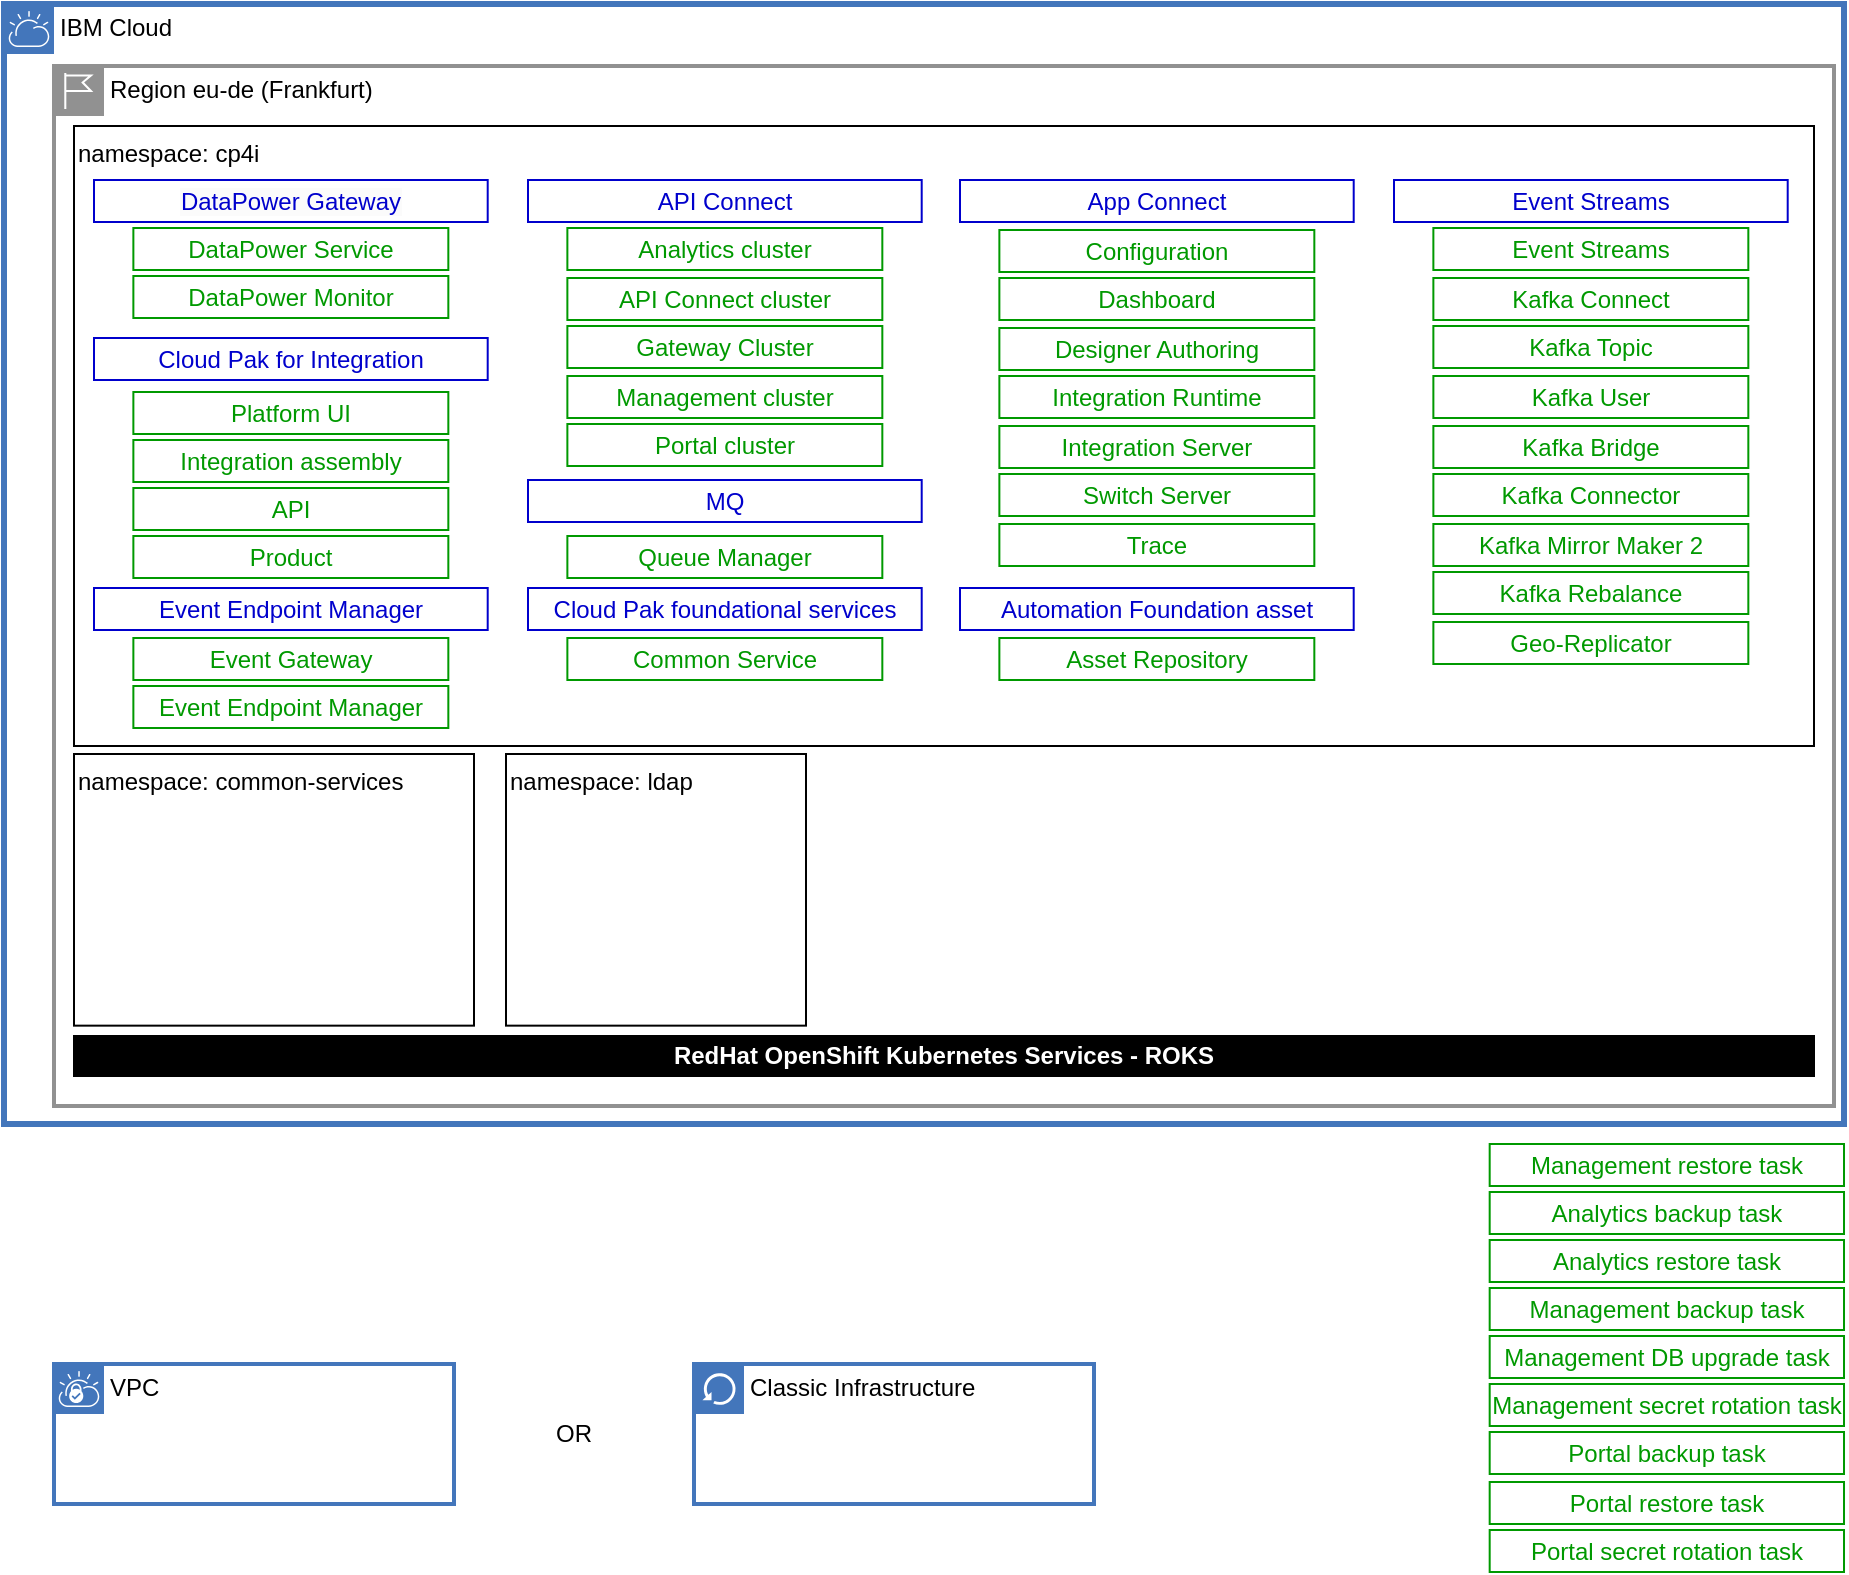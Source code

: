 <mxfile version="28.0.4" pages="13">
  <diagram id="tJqLn7msZHwJoY5_B4Vj" name="Capabilities">
    <mxGraphModel dx="1840" dy="1089" grid="1" gridSize="10" guides="1" tooltips="1" connect="1" arrows="1" fold="1" page="1" pageScale="1" pageWidth="1169" pageHeight="827" math="0" shadow="0">
      <root>
        <mxCell id="0" />
        <mxCell id="1" parent="0" />
        <mxCell id="nsLn4ViY47CWokU0kFmy-1" value="IBM Cloud" style="shape=mxgraph.ibm.box;prType=cloud;fontStyle=0;verticalAlign=top;align=left;spacingLeft=32;spacingTop=4;fillColor=none;rounded=0;whiteSpace=wrap;html=1;strokeColor=#4376BB;strokeWidth=3;dashed=0;container=1;spacing=-4;collapsible=0;expand=0;recursiveResize=0;" parent="1" vertex="1">
          <mxGeometry x="40" y="30" width="920" height="560" as="geometry" />
        </mxCell>
        <mxCell id="nsLn4ViY47CWokU0kFmy-3" value="Region eu-de (Frankfurt)" style="shape=mxgraph.ibm.box;prType=region;fontStyle=0;verticalAlign=top;align=left;spacingLeft=32;spacingTop=4;fillColor=none;rounded=0;whiteSpace=wrap;html=1;strokeColor=#919191;strokeWidth=2;dashed=0;container=1;spacing=-4;collapsible=0;expand=0;recursiveResize=0;" parent="nsLn4ViY47CWokU0kFmy-1" vertex="1">
          <mxGeometry x="25" y="31" width="890" height="520" as="geometry" />
        </mxCell>
        <mxCell id="nsLn4ViY47CWokU0kFmy-2" value="RedHat OpenShift Kubernetes Services - ROKS" style="rounded=0;whiteSpace=wrap;html=1;fillColor=#000000;fontColor=#FFFFFF;fontStyle=1" parent="nsLn4ViY47CWokU0kFmy-3" vertex="1">
          <mxGeometry x="10" y="485" width="870" height="20" as="geometry" />
        </mxCell>
        <mxCell id="nsLn4ViY47CWokU0kFmy-8" value="namespace: cp4i" style="rounded=0;whiteSpace=wrap;html=1;fontColor=#000000;fillColor=#FFFFFF;align=left;verticalAlign=top;" parent="nsLn4ViY47CWokU0kFmy-3" vertex="1">
          <mxGeometry x="10" y="30" width="870" height="310" as="geometry" />
        </mxCell>
        <mxCell id="nsLn4ViY47CWokU0kFmy-9" value="namespace: ldap" style="rounded=0;whiteSpace=wrap;html=1;fontColor=#000000;fillColor=#FFFFFF;align=left;verticalAlign=top;" parent="nsLn4ViY47CWokU0kFmy-3" vertex="1">
          <mxGeometry x="226" y="344" width="150" height="135.826" as="geometry" />
        </mxCell>
        <mxCell id="1tfUE89n-SpSm_Kpjp4D-1" value="namespace: common-services" style="rounded=0;whiteSpace=wrap;html=1;fontColor=#000000;fillColor=#FFFFFF;align=left;verticalAlign=top;" parent="nsLn4ViY47CWokU0kFmy-3" vertex="1">
          <mxGeometry x="10" y="344" width="200" height="135.826" as="geometry" />
        </mxCell>
        <mxCell id="1tfUE89n-SpSm_Kpjp4D-13" value="DataPower Service" style="rounded=0;whiteSpace=wrap;html=1;fillColor=#FFFFFF;strokeColor=#009900;fontColor=#009900;" parent="nsLn4ViY47CWokU0kFmy-3" vertex="1">
          <mxGeometry x="39.685" y="81" width="157.48" height="21" as="geometry" />
        </mxCell>
        <mxCell id="1tfUE89n-SpSm_Kpjp4D-14" value="DataPower Monitor" style="rounded=0;whiteSpace=wrap;html=1;fillColor=#FFFFFF;strokeColor=#009900;fontColor=#009900;" parent="nsLn4ViY47CWokU0kFmy-3" vertex="1">
          <mxGeometry x="39.685" y="105" width="157.48" height="21" as="geometry" />
        </mxCell>
        <mxCell id="1tfUE89n-SpSm_Kpjp4D-8" value="Event Streams" style="rounded=0;whiteSpace=wrap;html=1;fillColor=#FFFFFF;strokeColor=#0000CC;fontColor=#0000CC;" parent="nsLn4ViY47CWokU0kFmy-3" vertex="1">
          <mxGeometry x="670" y="57" width="196.85" height="21" as="geometry" />
        </mxCell>
        <mxCell id="1tfUE89n-SpSm_Kpjp4D-37" value="Analytics cluster" style="rounded=0;whiteSpace=wrap;html=1;fillColor=#FFFFFF;strokeColor=#009900;fontColor=#009900;" parent="nsLn4ViY47CWokU0kFmy-3" vertex="1">
          <mxGeometry x="256.685" y="81" width="157.48" height="21" as="geometry" />
        </mxCell>
        <mxCell id="1tfUE89n-SpSm_Kpjp4D-38" value="API Connect cluster" style="rounded=0;whiteSpace=wrap;html=1;fillColor=#FFFFFF;strokeColor=#009900;fontColor=#009900;" parent="nsLn4ViY47CWokU0kFmy-3" vertex="1">
          <mxGeometry x="256.685" y="106" width="157.48" height="21" as="geometry" />
        </mxCell>
        <mxCell id="1tfUE89n-SpSm_Kpjp4D-47" value="Gateway Cluster" style="rounded=0;whiteSpace=wrap;html=1;fillColor=#FFFFFF;strokeColor=#009900;fontColor=#009900;" parent="nsLn4ViY47CWokU0kFmy-3" vertex="1">
          <mxGeometry x="256.685" y="130" width="157.48" height="21" as="geometry" />
        </mxCell>
        <mxCell id="1tfUE89n-SpSm_Kpjp4D-48" value="Management cluster" style="rounded=0;whiteSpace=wrap;html=1;fillColor=#FFFFFF;strokeColor=#009900;fontColor=#009900;" parent="nsLn4ViY47CWokU0kFmy-3" vertex="1">
          <mxGeometry x="256.685" y="155" width="157.48" height="21" as="geometry" />
        </mxCell>
        <mxCell id="1tfUE89n-SpSm_Kpjp4D-59" value="Portal cluster" style="rounded=0;whiteSpace=wrap;html=1;fillColor=#FFFFFF;strokeColor=#009900;fontColor=#009900;" parent="nsLn4ViY47CWokU0kFmy-3" vertex="1">
          <mxGeometry x="256.685" y="179" width="157.48" height="21" as="geometry" />
        </mxCell>
        <mxCell id="1tfUE89n-SpSm_Kpjp4D-9" value="Automation Foundation asset" style="rounded=0;whiteSpace=wrap;html=1;fillColor=#FFFFFF;strokeColor=#0000CC;fontColor=#0000CC;" parent="nsLn4ViY47CWokU0kFmy-3" vertex="1">
          <mxGeometry x="453.0" y="261" width="196.85" height="21" as="geometry" />
        </mxCell>
        <mxCell id="1tfUE89n-SpSm_Kpjp4D-64" value="Configuration" style="rounded=0;whiteSpace=wrap;html=1;fillColor=#FFFFFF;strokeColor=#009900;fontColor=#009900;" parent="nsLn4ViY47CWokU0kFmy-3" vertex="1">
          <mxGeometry x="472.685" y="82" width="157.48" height="21" as="geometry" />
        </mxCell>
        <mxCell id="1tfUE89n-SpSm_Kpjp4D-65" value="Dashboard" style="rounded=0;whiteSpace=wrap;html=1;fillColor=#FFFFFF;strokeColor=#009900;fontColor=#009900;" parent="nsLn4ViY47CWokU0kFmy-3" vertex="1">
          <mxGeometry x="472.685" y="106" width="157.48" height="21" as="geometry" />
        </mxCell>
        <mxCell id="1tfUE89n-SpSm_Kpjp4D-66" value="Designer Authoring" style="rounded=0;whiteSpace=wrap;html=1;fillColor=#FFFFFF;strokeColor=#009900;fontColor=#009900;" parent="nsLn4ViY47CWokU0kFmy-3" vertex="1">
          <mxGeometry x="472.685" y="131" width="157.48" height="21" as="geometry" />
        </mxCell>
        <mxCell id="1tfUE89n-SpSm_Kpjp4D-67" value="Integration Runtime" style="rounded=0;whiteSpace=wrap;html=1;fillColor=#FFFFFF;strokeColor=#009900;fontColor=#009900;" parent="nsLn4ViY47CWokU0kFmy-3" vertex="1">
          <mxGeometry x="472.685" y="155" width="157.48" height="21" as="geometry" />
        </mxCell>
        <mxCell id="1tfUE89n-SpSm_Kpjp4D-68" value="Integration Server" style="rounded=0;whiteSpace=wrap;html=1;fillColor=#FFFFFF;strokeColor=#009900;fontColor=#009900;" parent="nsLn4ViY47CWokU0kFmy-3" vertex="1">
          <mxGeometry x="472.685" y="180" width="157.48" height="21" as="geometry" />
        </mxCell>
        <mxCell id="1tfUE89n-SpSm_Kpjp4D-69" value="Switch Server" style="rounded=0;whiteSpace=wrap;html=1;fillColor=#FFFFFF;strokeColor=#009900;fontColor=#009900;" parent="nsLn4ViY47CWokU0kFmy-3" vertex="1">
          <mxGeometry x="472.685" y="204" width="157.48" height="21" as="geometry" />
        </mxCell>
        <mxCell id="1tfUE89n-SpSm_Kpjp4D-70" value="Trace" style="rounded=0;whiteSpace=wrap;html=1;fillColor=#FFFFFF;strokeColor=#009900;fontColor=#009900;" parent="nsLn4ViY47CWokU0kFmy-3" vertex="1">
          <mxGeometry x="472.685" y="229" width="157.48" height="21" as="geometry" />
        </mxCell>
        <mxCell id="1tfUE89n-SpSm_Kpjp4D-41" value="Common Service" style="rounded=0;whiteSpace=wrap;html=1;fillColor=#FFFFFF;strokeColor=#009900;fontColor=#009900;" parent="nsLn4ViY47CWokU0kFmy-3" vertex="1">
          <mxGeometry x="256.685" y="286" width="157.48" height="21" as="geometry" />
        </mxCell>
        <mxCell id="1tfUE89n-SpSm_Kpjp4D-4" value="&lt;span style=&quot;font-family: Helvetica; font-size: 12px; font-style: normal; font-variant-ligatures: normal; font-variant-caps: normal; font-weight: 400; letter-spacing: normal; orphans: 2; text-align: center; text-indent: 0px; text-transform: none; widows: 2; word-spacing: 0px; -webkit-text-stroke-width: 0px; background-color: rgb(251, 251, 251); text-decoration-thickness: initial; text-decoration-style: initial; text-decoration-color: initial; float: none; display: inline !important;&quot;&gt;DataPower Gateway&lt;/span&gt;" style="rounded=0;whiteSpace=wrap;html=1;fillColor=#FFFFFF;strokeColor=#0000CC;fontColor=#0000CC;" parent="nsLn4ViY47CWokU0kFmy-3" vertex="1">
          <mxGeometry x="20.0" y="57" width="196.85" height="21" as="geometry" />
        </mxCell>
        <mxCell id="1tfUE89n-SpSm_Kpjp4D-5" value="API Connect" style="rounded=0;whiteSpace=wrap;html=1;fillColor=#FFFFFF;strokeColor=#0000CC;fontColor=#0000CC;" parent="nsLn4ViY47CWokU0kFmy-3" vertex="1">
          <mxGeometry x="237" y="57" width="196.85" height="21" as="geometry" />
        </mxCell>
        <mxCell id="1tfUE89n-SpSm_Kpjp4D-6" value="App Connect" style="rounded=0;whiteSpace=wrap;html=1;fillColor=#FFFFFF;strokeColor=#0000CC;fontColor=#0000CC;" parent="nsLn4ViY47CWokU0kFmy-3" vertex="1">
          <mxGeometry x="453.0" y="57" width="196.85" height="21" as="geometry" />
        </mxCell>
        <mxCell id="1tfUE89n-SpSm_Kpjp4D-7" value="Cloud Pak foundational services" style="rounded=0;whiteSpace=wrap;html=1;fillColor=#FFFFFF;strokeColor=#0000CC;fontColor=#0000CC;" parent="nsLn4ViY47CWokU0kFmy-3" vertex="1">
          <mxGeometry x="237" y="261" width="196.85" height="21" as="geometry" />
        </mxCell>
        <mxCell id="1tfUE89n-SpSm_Kpjp4D-10" value="Cloud Pak for Integration" style="rounded=0;whiteSpace=wrap;html=1;fillColor=#FFFFFF;strokeColor=#0000CC;fontColor=#0000CC;" parent="nsLn4ViY47CWokU0kFmy-3" vertex="1">
          <mxGeometry x="20.0" y="136" width="196.85" height="21" as="geometry" />
        </mxCell>
        <mxCell id="1tfUE89n-SpSm_Kpjp4D-11" value="MQ" style="rounded=0;whiteSpace=wrap;html=1;fillColor=#FFFFFF;strokeColor=#0000CC;fontColor=#0000CC;" parent="nsLn4ViY47CWokU0kFmy-3" vertex="1">
          <mxGeometry x="237" y="207" width="196.85" height="21" as="geometry" />
        </mxCell>
        <mxCell id="1tfUE89n-SpSm_Kpjp4D-75" value="Event Streams" style="rounded=0;whiteSpace=wrap;html=1;fillColor=#FFFFFF;strokeColor=#009900;fontColor=#009900;" parent="nsLn4ViY47CWokU0kFmy-3" vertex="1">
          <mxGeometry x="689.685" y="81" width="157.48" height="21" as="geometry" />
        </mxCell>
        <mxCell id="1tfUE89n-SpSm_Kpjp4D-76" value="Kafka Connect" style="rounded=0;whiteSpace=wrap;html=1;fillColor=#FFFFFF;strokeColor=#009900;fontColor=#009900;movable=1;resizable=1;rotatable=1;deletable=1;editable=1;connectable=1;" parent="nsLn4ViY47CWokU0kFmy-3" vertex="1">
          <mxGeometry x="689.685" y="106" width="157.48" height="21" as="geometry" />
        </mxCell>
        <mxCell id="1tfUE89n-SpSm_Kpjp4D-77" value="Kafka Topic" style="rounded=0;whiteSpace=wrap;html=1;fillColor=#FFFFFF;strokeColor=#009900;fontColor=#009900;movable=1;resizable=1;rotatable=1;deletable=1;editable=1;connectable=1;" parent="nsLn4ViY47CWokU0kFmy-3" vertex="1">
          <mxGeometry x="689.685" y="130" width="157.48" height="21" as="geometry" />
        </mxCell>
        <mxCell id="1tfUE89n-SpSm_Kpjp4D-78" value="Kafka User" style="rounded=0;whiteSpace=wrap;html=1;fillColor=#FFFFFF;strokeColor=#009900;fontColor=#009900;movable=1;resizable=1;rotatable=1;deletable=1;editable=1;connectable=1;" parent="nsLn4ViY47CWokU0kFmy-3" vertex="1">
          <mxGeometry x="689.685" y="155" width="157.48" height="21" as="geometry" />
        </mxCell>
        <mxCell id="1tfUE89n-SpSm_Kpjp4D-79" value="Kafka Bridge" style="rounded=0;whiteSpace=wrap;html=1;fillColor=#FFFFFF;strokeColor=#009900;fontColor=#009900;movable=1;resizable=1;rotatable=1;deletable=1;editable=1;connectable=1;" parent="nsLn4ViY47CWokU0kFmy-3" vertex="1">
          <mxGeometry x="689.685" y="180" width="157.48" height="21" as="geometry" />
        </mxCell>
        <mxCell id="1tfUE89n-SpSm_Kpjp4D-80" value="Kafka Connector" style="rounded=0;whiteSpace=wrap;html=1;fillColor=#FFFFFF;strokeColor=#009900;fontColor=#009900;movable=1;resizable=1;rotatable=1;deletable=1;editable=1;connectable=1;" parent="nsLn4ViY47CWokU0kFmy-3" vertex="1">
          <mxGeometry x="689.685" y="204" width="157.48" height="21" as="geometry" />
        </mxCell>
        <mxCell id="1tfUE89n-SpSm_Kpjp4D-81" value="Kafka Mirror Maker 2" style="rounded=0;whiteSpace=wrap;html=1;fillColor=#FFFFFF;strokeColor=#009900;fontColor=#009900;movable=1;resizable=1;rotatable=1;deletable=1;editable=1;connectable=1;" parent="nsLn4ViY47CWokU0kFmy-3" vertex="1">
          <mxGeometry x="689.685" y="229" width="157.48" height="21" as="geometry" />
        </mxCell>
        <mxCell id="1tfUE89n-SpSm_Kpjp4D-82" value="Kafka Rebalance" style="rounded=0;whiteSpace=wrap;html=1;fillColor=#FFFFFF;strokeColor=#009900;fontColor=#009900;movable=1;resizable=1;rotatable=1;deletable=1;editable=1;connectable=1;" parent="nsLn4ViY47CWokU0kFmy-3" vertex="1">
          <mxGeometry x="689.685" y="253" width="157.48" height="21" as="geometry" />
        </mxCell>
        <mxCell id="1tfUE89n-SpSm_Kpjp4D-83" value="Geo-Replicator" style="rounded=0;whiteSpace=wrap;html=1;fillColor=#FFFFFF;strokeColor=#009900;fontColor=#009900;movable=1;resizable=1;rotatable=1;deletable=1;editable=1;connectable=1;" parent="nsLn4ViY47CWokU0kFmy-3" vertex="1">
          <mxGeometry x="689.685" y="278" width="157.48" height="21" as="geometry" />
        </mxCell>
        <mxCell id="1tfUE89n-SpSm_Kpjp4D-42" value="Asset Repository" style="rounded=0;whiteSpace=wrap;html=1;fillColor=#FFFFFF;strokeColor=#009900;fontColor=#009900;" parent="nsLn4ViY47CWokU0kFmy-3" vertex="1">
          <mxGeometry x="472.685" y="286" width="157.48" height="21" as="geometry" />
        </mxCell>
        <mxCell id="1tfUE89n-SpSm_Kpjp4D-85" value="Platform UI" style="rounded=0;whiteSpace=wrap;html=1;fillColor=#FFFFFF;strokeColor=#009900;fontColor=#009900;" parent="nsLn4ViY47CWokU0kFmy-3" vertex="1">
          <mxGeometry x="39.685" y="163" width="157.48" height="21" as="geometry" />
        </mxCell>
        <mxCell id="1tfUE89n-SpSm_Kpjp4D-86" value="Integration assembly" style="rounded=0;whiteSpace=wrap;html=1;fillColor=#FFFFFF;strokeColor=#009900;fontColor=#009900;" parent="nsLn4ViY47CWokU0kFmy-3" vertex="1">
          <mxGeometry x="39.685" y="187" width="157.48" height="21" as="geometry" />
        </mxCell>
        <mxCell id="1tfUE89n-SpSm_Kpjp4D-87" value="API" style="rounded=0;whiteSpace=wrap;html=1;fillColor=#FFFFFF;strokeColor=#009900;fontColor=#009900;" parent="nsLn4ViY47CWokU0kFmy-3" vertex="1">
          <mxGeometry x="39.685" y="211" width="157.48" height="21" as="geometry" />
        </mxCell>
        <mxCell id="1tfUE89n-SpSm_Kpjp4D-88" value="Product" style="rounded=0;whiteSpace=wrap;html=1;fillColor=#FFFFFF;strokeColor=#009900;fontColor=#009900;" parent="nsLn4ViY47CWokU0kFmy-3" vertex="1">
          <mxGeometry x="39.685" y="235" width="157.48" height="21" as="geometry" />
        </mxCell>
        <mxCell id="1tfUE89n-SpSm_Kpjp4D-49" value="Queue Manager" style="rounded=0;whiteSpace=wrap;html=1;fillColor=#FFFFFF;strokeColor=#009900;fontColor=#009900;" parent="nsLn4ViY47CWokU0kFmy-3" vertex="1">
          <mxGeometry x="256.685" y="235" width="157.48" height="21" as="geometry" />
        </mxCell>
        <mxCell id="seu8xqsjH91Jsqb18Nm0-1" value="Event Endpoint Manager" style="rounded=0;whiteSpace=wrap;html=1;fillColor=#FFFFFF;strokeColor=#0000CC;fontColor=#0000CC;" parent="nsLn4ViY47CWokU0kFmy-3" vertex="1">
          <mxGeometry x="20" y="261" width="196.85" height="21" as="geometry" />
        </mxCell>
        <mxCell id="seu8xqsjH91Jsqb18Nm0-2" value="Event Gateway" style="rounded=0;whiteSpace=wrap;html=1;fillColor=#FFFFFF;strokeColor=#009900;fontColor=#009900;" parent="nsLn4ViY47CWokU0kFmy-3" vertex="1">
          <mxGeometry x="39.685" y="286" width="157.48" height="21" as="geometry" />
        </mxCell>
        <mxCell id="seu8xqsjH91Jsqb18Nm0-3" value="Event Endpoint Manager" style="rounded=0;whiteSpace=wrap;html=1;fillColor=#FFFFFF;strokeColor=#009900;fontColor=#009900;" parent="nsLn4ViY47CWokU0kFmy-3" vertex="1">
          <mxGeometry x="39.685" y="310" width="157.48" height="21" as="geometry" />
        </mxCell>
        <mxCell id="nsLn4ViY47CWokU0kFmy-4" value="VPC" style="shape=mxgraph.ibm.box;prType=vpc;fontStyle=0;verticalAlign=top;align=left;spacingLeft=32;spacingTop=4;fillColor=none;rounded=0;whiteSpace=wrap;html=1;strokeColor=#4376BB;strokeWidth=2;dashed=0;container=1;spacing=-4;collapsible=0;expand=0;recursiveResize=0;fontColor=#000000;" parent="1" vertex="1">
          <mxGeometry x="65" y="710" width="200" height="70" as="geometry" />
        </mxCell>
        <mxCell id="nsLn4ViY47CWokU0kFmy-5" value="Classic Infrastructure" style="shape=mxgraph.ibm.box;prType=classic;fontStyle=0;verticalAlign=top;align=left;spacingLeft=32;spacingTop=4;fillColor=none;rounded=0;whiteSpace=wrap;html=1;strokeColor=#4376BB;strokeWidth=2;dashed=0;container=1;spacing=-4;collapsible=0;expand=0;recursiveResize=0;fontColor=#000000;" parent="1" vertex="1">
          <mxGeometry x="385" y="710" width="200" height="70" as="geometry" />
        </mxCell>
        <mxCell id="nsLn4ViY47CWokU0kFmy-6" value="OR" style="text;html=1;strokeColor=none;fillColor=none;align=center;verticalAlign=middle;whiteSpace=wrap;rounded=0;fontColor=#000000;" parent="1" vertex="1">
          <mxGeometry x="295" y="730" width="60" height="30" as="geometry" />
        </mxCell>
        <mxCell id="1tfUE89n-SpSm_Kpjp4D-43" value="Management restore task" style="rounded=0;whiteSpace=wrap;html=1;fillColor=#FFFFFF;strokeColor=#009900;fontColor=#009900;" parent="1" vertex="1">
          <mxGeometry x="782.84" y="600" width="177.165" height="21" as="geometry" />
        </mxCell>
        <mxCell id="1tfUE89n-SpSm_Kpjp4D-44" value="Analytics backup task" style="rounded=0;whiteSpace=wrap;html=1;fillColor=#FFFFFF;strokeColor=#009900;fontColor=#009900;" parent="1" vertex="1">
          <mxGeometry x="782.84" y="624" width="177.165" height="21" as="geometry" />
        </mxCell>
        <mxCell id="1tfUE89n-SpSm_Kpjp4D-51" value="Analytics restore task" style="rounded=0;whiteSpace=wrap;html=1;fillColor=#FFFFFF;strokeColor=#009900;fontColor=#009900;" parent="1" vertex="1">
          <mxGeometry x="782.84" y="648" width="177.165" height="21" as="geometry" />
        </mxCell>
        <mxCell id="1tfUE89n-SpSm_Kpjp4D-52" value="Management backup task" style="rounded=0;whiteSpace=wrap;html=1;fillColor=#FFFFFF;strokeColor=#009900;fontColor=#009900;" parent="1" vertex="1">
          <mxGeometry x="782.84" y="672" width="177.165" height="21" as="geometry" />
        </mxCell>
        <mxCell id="1tfUE89n-SpSm_Kpjp4D-60" value="Management DB upgrade task" style="rounded=0;whiteSpace=wrap;html=1;fillColor=#FFFFFF;strokeColor=#009900;fontColor=#009900;" parent="1" vertex="1">
          <mxGeometry x="782.84" y="696" width="177.165" height="21" as="geometry" />
        </mxCell>
        <mxCell id="1tfUE89n-SpSm_Kpjp4D-61" value="Management secret rotation task" style="rounded=0;whiteSpace=wrap;html=1;fillColor=#FFFFFF;strokeColor=#009900;fontColor=#009900;" parent="1" vertex="1">
          <mxGeometry x="782.84" y="720" width="177.165" height="21" as="geometry" />
        </mxCell>
        <mxCell id="1tfUE89n-SpSm_Kpjp4D-62" value="Portal backup task" style="rounded=0;whiteSpace=wrap;html=1;fillColor=#FFFFFF;strokeColor=#009900;fontColor=#009900;" parent="1" vertex="1">
          <mxGeometry x="782.84" y="744" width="177.165" height="21" as="geometry" />
        </mxCell>
        <mxCell id="1tfUE89n-SpSm_Kpjp4D-71" value="Portal restore task" style="rounded=0;whiteSpace=wrap;html=1;fillColor=#FFFFFF;strokeColor=#009900;fontColor=#009900;" parent="1" vertex="1">
          <mxGeometry x="782.84" y="769" width="177.165" height="21" as="geometry" />
        </mxCell>
        <mxCell id="1tfUE89n-SpSm_Kpjp4D-72" value="Portal secret rotation task" style="rounded=0;whiteSpace=wrap;html=1;fillColor=#FFFFFF;strokeColor=#009900;fontColor=#009900;" parent="1" vertex="1">
          <mxGeometry x="782.84" y="793" width="177.165" height="21" as="geometry" />
        </mxCell>
      </root>
    </mxGraphModel>
  </diagram>
  <diagram id="g26Yq_MzOZSGEQxacyZF" name="Operators view">
    <mxGraphModel dx="1840" dy="1089" grid="1" gridSize="10" guides="1" tooltips="1" connect="1" arrows="1" fold="1" page="1" pageScale="1" pageWidth="1169" pageHeight="827" math="0" shadow="0">
      <root>
        <mxCell id="0" />
        <mxCell id="1" parent="0" />
        <mxCell id="EYeZwVZ9M_nUBtfvYq7x-1" value="IBM Cloud" style="shape=mxgraph.ibm.box;prType=cloud;fontStyle=0;verticalAlign=top;align=left;spacingLeft=32;spacingTop=4;fillColor=none;rounded=0;whiteSpace=wrap;html=1;strokeColor=#4376BB;strokeWidth=3;dashed=0;container=1;spacing=-4;collapsible=0;expand=0;recursiveResize=0;" parent="1" vertex="1">
          <mxGeometry x="40" y="30" width="920" height="560" as="geometry" />
        </mxCell>
        <mxCell id="EYeZwVZ9M_nUBtfvYq7x-2" value="Region eu-de (Frankfurt)" style="shape=mxgraph.ibm.box;prType=region;fontStyle=0;verticalAlign=top;align=left;spacingLeft=32;spacingTop=4;fillColor=none;rounded=0;whiteSpace=wrap;html=1;strokeColor=#919191;strokeWidth=2;dashed=0;container=1;spacing=-4;collapsible=0;expand=0;recursiveResize=0;" parent="EYeZwVZ9M_nUBtfvYq7x-1" vertex="1">
          <mxGeometry x="25" y="31" width="890" height="520" as="geometry" />
        </mxCell>
        <mxCell id="EYeZwVZ9M_nUBtfvYq7x-3" value="RedHat OpenShift Kubernetes Services - ROKS" style="rounded=0;whiteSpace=wrap;html=1;fillColor=#000000;fontColor=#FFFFFF;fontStyle=1" parent="EYeZwVZ9M_nUBtfvYq7x-2" vertex="1">
          <mxGeometry x="10" y="485" width="870" height="20" as="geometry" />
        </mxCell>
        <mxCell id="EYeZwVZ9M_nUBtfvYq7x-4" value="namespace: cp4i" style="rounded=0;whiteSpace=wrap;html=1;fontColor=#000000;fillColor=#FFFFFF;align=left;verticalAlign=top;" parent="EYeZwVZ9M_nUBtfvYq7x-2" vertex="1">
          <mxGeometry x="10" y="30" width="870" height="150" as="geometry" />
        </mxCell>
        <mxCell id="EYeZwVZ9M_nUBtfvYq7x-5" value="namespace: ibm-licensing" style="rounded=0;whiteSpace=wrap;html=1;fontColor=#000000;fillColor=#FFFFFF;align=left;verticalAlign=top;" parent="EYeZwVZ9M_nUBtfvYq7x-2" vertex="1">
          <mxGeometry x="215" y="204" width="225" height="81" as="geometry" />
        </mxCell>
        <mxCell id="EYeZwVZ9M_nUBtfvYq7x-6" value="namespace:&amp;nbsp;ibm-common-services&amp;nbsp;" style="rounded=0;whiteSpace=wrap;html=1;fontColor=#000000;fillColor=#FFFFFF;align=left;verticalAlign=top;" parent="EYeZwVZ9M_nUBtfvYq7x-2" vertex="1">
          <mxGeometry x="10" y="204" width="200" height="76" as="geometry" />
        </mxCell>
        <mxCell id="EYeZwVZ9M_nUBtfvYq7x-48" value="ibm-integration-platform-navigator" style="rounded=0;whiteSpace=wrap;html=1;fillColor=#FFFFFF;strokeColor=#FF0000;fontColor=#FF0000;" parent="EYeZwVZ9M_nUBtfvYq7x-2" vertex="1">
          <mxGeometry x="29.15" y="63" width="196.85" height="21" as="geometry" />
        </mxCell>
        <mxCell id="EYeZwVZ9M_nUBtfvYq7x-49" value="ibm-integration-asset-repository" style="rounded=0;whiteSpace=wrap;html=1;fillColor=#FFFFFF;strokeColor=#FF0000;fontColor=#FF0000;" parent="EYeZwVZ9M_nUBtfvYq7x-2" vertex="1">
          <mxGeometry x="245" y="63" width="196.85" height="21" as="geometry" />
        </mxCell>
        <mxCell id="EYeZwVZ9M_nUBtfvYq7x-50" value="ibm-common-service-operator" style="rounded=0;whiteSpace=wrap;html=1;fillColor=#FFFFFF;strokeColor=#FF0000;fontColor=#FF0000;" parent="EYeZwVZ9M_nUBtfvYq7x-2" vertex="1">
          <mxGeometry x="465" y="63" width="196.85" height="21" as="geometry" />
        </mxCell>
        <mxCell id="EYeZwVZ9M_nUBtfvYq7x-51" value="ibm-eventendpointmanagement" style="rounded=0;whiteSpace=wrap;html=1;fillColor=#FFFFFF;strokeColor=#FF0000;fontColor=#FF0000;" parent="EYeZwVZ9M_nUBtfvYq7x-2" vertex="1">
          <mxGeometry x="673.15" y="63" width="196.85" height="21" as="geometry" />
        </mxCell>
        <mxCell id="EYeZwVZ9M_nUBtfvYq7x-52" value="ibm-eventautomation-flink" style="rounded=0;whiteSpace=wrap;html=1;fillColor=#FFFFFF;strokeColor=#FF0000;fontColor=#FF0000;" parent="EYeZwVZ9M_nUBtfvYq7x-2" vertex="1">
          <mxGeometry x="29.15" y="104" width="196.85" height="21" as="geometry" />
        </mxCell>
        <mxCell id="EYeZwVZ9M_nUBtfvYq7x-53" value="cloud-native-postgresql" style="rounded=0;whiteSpace=wrap;html=1;fillColor=#FFFFFF;strokeColor=#FF0000;fontColor=#FF0000;" parent="EYeZwVZ9M_nUBtfvYq7x-2" vertex="1">
          <mxGeometry x="235" y="104" width="196.85" height="21" as="geometry" />
        </mxCell>
        <mxCell id="EYeZwVZ9M_nUBtfvYq7x-54" value="ibm-eventprocessing" style="rounded=0;whiteSpace=wrap;html=1;fillColor=#FFFFFF;strokeColor=#FF0000;fontColor=#FF0000;" parent="EYeZwVZ9M_nUBtfvYq7x-2" vertex="1">
          <mxGeometry x="445" y="104" width="196.85" height="21" as="geometry" />
        </mxCell>
        <mxCell id="EYeZwVZ9M_nUBtfvYq7x-55" value="datapower-operator" style="rounded=0;whiteSpace=wrap;html=1;fillColor=#FFFFFF;strokeColor=#FF0000;fontColor=#FF0000;" parent="EYeZwVZ9M_nUBtfvYq7x-2" vertex="1">
          <mxGeometry x="673.15" y="104" width="196.85" height="21" as="geometry" />
        </mxCell>
        <mxCell id="EYeZwVZ9M_nUBtfvYq7x-56" value="ibm-eventstreams" style="rounded=0;whiteSpace=wrap;html=1;fillColor=#FFFFFF;strokeColor=#FF0000;fontColor=#FF0000;" parent="EYeZwVZ9M_nUBtfvYq7x-2" vertex="1">
          <mxGeometry x="26.15" y="144" width="130.85" height="21" as="geometry" />
        </mxCell>
        <mxCell id="EYeZwVZ9M_nUBtfvYq7x-57" value="ibm-apiconnect" style="rounded=0;whiteSpace=wrap;html=1;fillColor=#FFFFFF;strokeColor=#FF0000;fontColor=#FF0000;" parent="EYeZwVZ9M_nUBtfvYq7x-2" vertex="1">
          <mxGeometry x="172" y="144" width="130.85" height="21" as="geometry" />
        </mxCell>
        <mxCell id="EYeZwVZ9M_nUBtfvYq7x-58" value="ibm-appconnect" style="rounded=0;whiteSpace=wrap;html=1;fillColor=#FFFFFF;strokeColor=#FF0000;fontColor=#FF0000;" parent="EYeZwVZ9M_nUBtfvYq7x-2" vertex="1">
          <mxGeometry x="311.15" y="144" width="130.85" height="21" as="geometry" />
        </mxCell>
        <mxCell id="EYeZwVZ9M_nUBtfvYq7x-59" value="rhbk-operator" style="rounded=0;whiteSpace=wrap;html=1;fillColor=#FFFFFF;strokeColor=#FF0000;fontColor=#FF0000;" parent="EYeZwVZ9M_nUBtfvYq7x-2" vertex="1">
          <mxGeometry x="451" y="144" width="130.85" height="21" as="geometry" />
        </mxCell>
        <mxCell id="EYeZwVZ9M_nUBtfvYq7x-60" value="ibm-odlm" style="rounded=0;whiteSpace=wrap;html=1;fillColor=#FFFFFF;strokeColor=#FF0000;fontColor=#FF0000;" parent="EYeZwVZ9M_nUBtfvYq7x-2" vertex="1">
          <mxGeometry x="602" y="144" width="130.85" height="21" as="geometry" />
        </mxCell>
        <mxCell id="EYeZwVZ9M_nUBtfvYq7x-61" value="ibm-mq" style="rounded=0;whiteSpace=wrap;html=1;fillColor=#FFFFFF;strokeColor=#FF0000;fontColor=#FF0000;" parent="EYeZwVZ9M_nUBtfvYq7x-2" vertex="1">
          <mxGeometry x="739.15" y="144" width="130.85" height="21" as="geometry" />
        </mxCell>
        <mxCell id="EYeZwVZ9M_nUBtfvYq7x-64" value="namespace: ldap" style="rounded=0;whiteSpace=wrap;html=1;fontColor=#000000;fillColor=#FFFFFF;align=left;verticalAlign=top;" parent="EYeZwVZ9M_nUBtfvYq7x-2" vertex="1">
          <mxGeometry x="451" y="204" width="150" height="81" as="geometry" />
        </mxCell>
        <mxCell id="EYeZwVZ9M_nUBtfvYq7x-65" value="ibm-licensing-operator-app" style="rounded=0;whiteSpace=wrap;html=1;fillColor=#FFFFFF;strokeColor=#FF0000;fontColor=#FF0000;" parent="EYeZwVZ9M_nUBtfvYq7x-2" vertex="1">
          <mxGeometry x="235" y="244.5" width="196.85" height="21" as="geometry" />
        </mxCell>
        <mxCell id="EYeZwVZ9M_nUBtfvYq7x-88" value="namespace: openshift-operators" style="rounded=0;whiteSpace=wrap;html=1;fontColor=#000000;fillColor=#FFFFFF;align=left;verticalAlign=top;" parent="EYeZwVZ9M_nUBtfvYq7x-2" vertex="1">
          <mxGeometry x="16.58" y="290" width="863.42" height="170" as="geometry" />
        </mxCell>
        <mxCell id="MCcOXh8MSibDvR-jb5nl-1" value="namespace: cert-manager" style="rounded=0;whiteSpace=wrap;html=1;fontColor=#000000;fillColor=#FFFFFF;align=left;verticalAlign=top;" parent="EYeZwVZ9M_nUBtfvYq7x-2" vertex="1">
          <mxGeometry x="615" y="201.5" width="150" height="81" as="geometry" />
        </mxCell>
        <mxCell id="MCcOXh8MSibDvR-jb5nl-2" value="cert-manager" style="rounded=0;whiteSpace=wrap;html=1;fillColor=#FFFFFF;strokeColor=#FF0000;fontColor=#FF0000;" parent="EYeZwVZ9M_nUBtfvYq7x-2" vertex="1">
          <mxGeometry x="635" y="234" width="115" height="21" as="geometry" />
        </mxCell>
      </root>
    </mxGraphModel>
  </diagram>
  <diagram id="oYA6_6Ym801ekZOoSG76" name="Design code">
    <mxGraphModel dx="1554" dy="914" grid="1" gridSize="10" guides="1" tooltips="1" connect="1" arrows="1" fold="1" page="1" pageScale="1" pageWidth="827" pageHeight="1169" math="0" shadow="0">
      <root>
        <mxCell id="0" />
        <mxCell id="1" parent="0" />
        <mxCell id="MjGin5Dh7uQR8jkNlzEJ-2" value="Create_Capabilities(ns)&lt;br&gt;&lt;div&gt;&lt;span style=&quot;&quot;&gt;&lt;/span&gt;&lt;span style=&quot;&quot;&gt;&lt;/span&gt;&lt;span style=&quot;&quot;&gt;&lt;/span&gt;&amp;nbsp; &amp;nbsp; check_create_oc_yaml(octype, name, yaml, ns) [&lt;b&gt;Contains oc apply with envsubst&lt;/b&gt;]&lt;/div&gt;&lt;div&gt;&lt;span style=&quot;&quot;&gt;&#x9;&lt;/span&gt;&lt;span style=&quot;&quot;&gt;&#x9;&lt;/span&gt;&lt;/div&gt;&lt;div&gt;&lt;div style=&quot;border-color: var(--border-color);&quot;&gt;&lt;span style=&quot;&quot;&gt;&lt;span style=&quot;&quot;&gt;&lt;/span&gt;&lt;/span&gt;&lt;span style=&quot;background-color: initial;&quot;&gt;&amp;nbsp; &amp;nbsp;&lt;/span&gt;&lt;span style=&quot;background-color: initial;&quot;&gt;&amp;nbsp;&lt;/span&gt;wait_for_oc_state(octype, ocname, ocstate, ocpath)&lt;/div&gt;&lt;/div&gt;&amp;nbsp; &amp;nbsp; &amp;nbsp; &amp;nbsp; &amp;nbsp;wait_for_state(what, value, command)&lt;br&gt;&amp;nbsp; &amp;nbsp;&amp;nbsp;&lt;div&gt;&lt;span style=&quot;background-color: initial;&quot;&gt;check_resource_availability (octype, name)&lt;/span&gt;&lt;/div&gt;&lt;div&gt;&lt;span style=&quot;background-color: initial;&quot;&gt;&lt;br&gt;&lt;/span&gt;&lt;/div&gt;&lt;div&gt;&lt;span style=&quot;background-color: initial;&quot;&gt;&lt;div&gt;ibm-integration-platform-navigator.openshift-operators&lt;/div&gt;&lt;div&gt;&lt;span style=&quot;&quot;&gt;&lt;/span&gt;&amp;nbsp; rhbk-operator.ibm-common-services&lt;/div&gt;&lt;div&gt;&lt;span style=&quot;&quot;&gt;&lt;/span&gt;&amp;nbsp; &amp;nbsp; cloud-native-postgresql.openshift-operators&lt;/div&gt;&lt;/span&gt;&lt;/div&gt;" style="text;html=1;strokeColor=none;fillColor=none;align=left;verticalAlign=top;whiteSpace=wrap;rounded=0;" parent="1" vertex="1">
          <mxGeometry x="40" y="40" width="570" height="180" as="geometry" />
        </mxCell>
        <mxCell id="6Q7j6Nrw7Aon5TtV7gxB-6" style="edgeStyle=none;rounded=0;orthogonalLoop=1;jettySize=auto;html=1;strokeColor=default;align=center;verticalAlign=middle;fontFamily=Helvetica;fontSize=11;fontColor=default;labelBackgroundColor=default;endArrow=classic;" parent="1" source="6Q7j6Nrw7Aon5TtV7gxB-1" target="6Q7j6Nrw7Aon5TtV7gxB-2" edge="1">
          <mxGeometry relative="1" as="geometry" />
        </mxCell>
        <mxCell id="6Q7j6Nrw7Aon5TtV7gxB-7" style="edgeStyle=none;rounded=0;orthogonalLoop=1;jettySize=auto;html=1;strokeColor=default;align=center;verticalAlign=middle;fontFamily=Helvetica;fontSize=11;fontColor=default;labelBackgroundColor=default;endArrow=classic;" parent="1" source="6Q7j6Nrw7Aon5TtV7gxB-1" target="6Q7j6Nrw7Aon5TtV7gxB-4" edge="1">
          <mxGeometry relative="1" as="geometry" />
        </mxCell>
        <mxCell id="6Q7j6Nrw7Aon5TtV7gxB-1" value="provision.sh" style="rounded=0;whiteSpace=wrap;html=1;" parent="1" vertex="1">
          <mxGeometry x="340" y="290" width="120" height="60" as="geometry" />
        </mxCell>
        <mxCell id="6Q7j6Nrw7Aon5TtV7gxB-2" value="cp4i-constants.properties" style="rounded=0;whiteSpace=wrap;html=1;" parent="1" vertex="1">
          <mxGeometry x="320" y="400" width="160" height="60" as="geometry" />
        </mxCell>
        <mxCell id="6Q7j6Nrw7Aon5TtV7gxB-3" value="script-parameters.properties" style="rounded=0;whiteSpace=wrap;html=1;" parent="1" vertex="1">
          <mxGeometry x="90" y="400" width="180" height="60" as="geometry" />
        </mxCell>
        <mxCell id="6Q7j6Nrw7Aon5TtV7gxB-4" value="cp4i-variables.properties" style="rounded=0;whiteSpace=wrap;html=1;" parent="1" vertex="1">
          <mxGeometry x="520" y="400" width="150" height="60" as="geometry" />
        </mxCell>
        <mxCell id="6Q7j6Nrw7Aon5TtV7gxB-5" style="rounded=0;orthogonalLoop=1;jettySize=auto;html=1;" parent="1" source="6Q7j6Nrw7Aon5TtV7gxB-1" target="6Q7j6Nrw7Aon5TtV7gxB-3" edge="1">
          <mxGeometry relative="1" as="geometry" />
        </mxCell>
        <mxCell id="6Q7j6Nrw7Aon5TtV7gxB-8" value="Input parameters for controling the behavior of the provision" style="text;html=1;align=center;verticalAlign=middle;whiteSpace=wrap;rounded=0;fontFamily=Helvetica;fontSize=11;fontColor=default;labelBackgroundColor=default;" parent="1" vertex="1">
          <mxGeometry x="150" y="480" width="120" height="80" as="geometry" />
        </mxCell>
        <mxCell id="6Q7j6Nrw7Aon5TtV7gxB-9" value="properties for each components" style="text;html=1;align=center;verticalAlign=middle;whiteSpace=wrap;rounded=0;fontFamily=Helvetica;fontSize=11;fontColor=default;labelBackgroundColor=default;" parent="1" vertex="1">
          <mxGeometry x="340" y="480" width="120" height="80" as="geometry" />
        </mxCell>
        <mxCell id="6Q7j6Nrw7Aon5TtV7gxB-10" value="versions for each components" style="text;html=1;align=center;verticalAlign=middle;whiteSpace=wrap;rounded=0;fontFamily=Helvetica;fontSize=11;fontColor=default;labelBackgroundColor=default;" parent="1" vertex="1">
          <mxGeometry x="520" y="480" width="120" height="80" as="geometry" />
        </mxCell>
      </root>
    </mxGraphModel>
  </diagram>
  <diagram id="8wNfLeNThi20D-himaWw" name="Architecture">
    <mxGraphModel dx="1554" dy="914" grid="1" gridSize="10" guides="1" tooltips="1" connect="1" arrows="1" fold="1" page="1" pageScale="1" pageWidth="1169" pageHeight="827" math="0" shadow="0">
      <root>
        <mxCell id="0" />
        <mxCell id="1" parent="0" />
        <mxCell id="flnhZq-FwbGgtsd0HrOw-1" value="WAS" style="rounded=0;whiteSpace=wrap;html=1;verticalAlign=top;" parent="1" vertex="1">
          <mxGeometry x="440" y="120" width="140" height="90" as="geometry" />
        </mxCell>
        <mxCell id="flnhZq-FwbGgtsd0HrOw-2" value="&lt;i&gt;Order JAX -RS&lt;/i&gt;" style="rounded=0;whiteSpace=wrap;html=1;verticalAlign=top;" parent="1" vertex="1">
          <mxGeometry x="465" y="150" width="90" height="50" as="geometry" />
        </mxCell>
        <mxCell id="flnhZq-FwbGgtsd0HrOw-3" value="Event Streams" style="rounded=0;whiteSpace=wrap;html=1;verticalAlign=top;" parent="1" vertex="1">
          <mxGeometry x="640" y="280" width="500" height="120" as="geometry" />
        </mxCell>
        <mxCell id="flnhZq-FwbGgtsd0HrOw-4" value="Kafka Connect" style="rounded=0;whiteSpace=wrap;html=1;verticalAlign=top;" parent="1" vertex="1">
          <mxGeometry x="1010" y="312" width="110" height="70" as="geometry" />
        </mxCell>
        <mxCell id="flnhZq-FwbGgtsd0HrOw-5" value="Kafka Connector" style="rounded=0;whiteSpace=wrap;html=1;verticalAlign=top;" parent="1" vertex="1">
          <mxGeometry x="770" y="312" width="110" height="70" as="geometry" />
        </mxCell>
        <mxCell id="flnhZq-FwbGgtsd0HrOw-6" value="Topic&lt;div&gt;&lt;i&gt;LH.Orders&lt;/i&gt;&lt;/div&gt;" style="rounded=0;whiteSpace=wrap;html=1;verticalAlign=top;" parent="1" vertex="1">
          <mxGeometry x="650" y="312" width="110" height="70" as="geometry" />
        </mxCell>
        <mxCell id="flnhZq-FwbGgtsd0HrOw-7" value="EventEndpoi&lt;span style=&quot;background-color: initial;&quot;&gt;ntManagement&lt;/span&gt;" style="rounded=0;whiteSpace=wrap;html=1;verticalAlign=top;" parent="1" vertex="1">
          <mxGeometry x="440" y="280" width="190" height="120" as="geometry" />
        </mxCell>
        <mxCell id="flnhZq-FwbGgtsd0HrOw-8" value="TopicConnection&lt;div&gt;&lt;i&gt;LH.Orders&lt;/i&gt;&lt;/div&gt;" style="rounded=0;whiteSpace=wrap;html=1;verticalAlign=top;" parent="1" vertex="1">
          <mxGeometry x="480" y="312" width="110" height="70" as="geometry" />
        </mxCell>
        <mxCell id="flnhZq-FwbGgtsd0HrOw-9" value="API Connect" style="rounded=0;whiteSpace=wrap;html=1;verticalAlign=top;" parent="1" vertex="1">
          <mxGeometry x="240" y="258" width="110" height="178" as="geometry" />
        </mxCell>
        <mxCell id="flnhZq-FwbGgtsd0HrOw-12" style="rounded=0;orthogonalLoop=1;jettySize=auto;html=1;entryX=0.01;entryY=0.658;entryDx=0;entryDy=0;entryPerimeter=0;" parent="1" source="flnhZq-FwbGgtsd0HrOw-10" target="flnhZq-FwbGgtsd0HrOw-2" edge="1">
          <mxGeometry relative="1" as="geometry">
            <mxPoint x="570" y="140" as="targetPoint" />
          </mxGeometry>
        </mxCell>
        <mxCell id="flnhZq-FwbGgtsd0HrOw-10" value="REST&amp;nbsp;API&lt;div&gt;&lt;i&gt;Orders&lt;/i&gt;&lt;/div&gt;" style="rounded=0;whiteSpace=wrap;html=1;" parent="1" vertex="1">
          <mxGeometry x="255" y="288" width="80" height="30" as="geometry" />
        </mxCell>
        <mxCell id="flnhZq-FwbGgtsd0HrOw-13" style="edgeStyle=none;rounded=0;orthogonalLoop=1;jettySize=auto;html=1;strokeColor=default;align=center;verticalAlign=middle;fontFamily=Helvetica;fontSize=11;fontColor=default;labelBackgroundColor=default;endArrow=classic;" parent="1" source="flnhZq-FwbGgtsd0HrOw-11" target="flnhZq-FwbGgtsd0HrOw-8" edge="1">
          <mxGeometry relative="1" as="geometry" />
        </mxCell>
        <mxCell id="flnhZq-FwbGgtsd0HrOw-11" value="ASYNC API&lt;div&gt;&lt;i&gt;Orders&lt;/i&gt;&lt;/div&gt;" style="rounded=0;whiteSpace=wrap;html=1;" parent="1" vertex="1">
          <mxGeometry x="255" y="340" width="80" height="30" as="geometry" />
        </mxCell>
        <mxCell id="flnhZq-FwbGgtsd0HrOw-14" value="EventProcessing" style="rounded=0;whiteSpace=wrap;html=1;verticalAlign=top;" parent="1" vertex="1">
          <mxGeometry x="440" y="540" width="190" height="120" as="geometry" />
        </mxCell>
        <mxCell id="flnhZq-FwbGgtsd0HrOw-16" style="edgeStyle=none;rounded=0;orthogonalLoop=1;jettySize=auto;html=1;entryX=0.5;entryY=1;entryDx=0;entryDy=0;strokeColor=default;align=center;verticalAlign=middle;fontFamily=Helvetica;fontSize=11;fontColor=default;labelBackgroundColor=default;endArrow=classic;" parent="1" source="flnhZq-FwbGgtsd0HrOw-15" target="flnhZq-FwbGgtsd0HrOw-8" edge="1">
          <mxGeometry relative="1" as="geometry" />
        </mxCell>
        <mxCell id="flnhZq-FwbGgtsd0HrOw-15" value="Flow&lt;div&gt;&lt;i&gt;LH.Orders&lt;/i&gt;&lt;/div&gt;" style="rounded=0;whiteSpace=wrap;html=1;verticalAlign=top;" parent="1" vertex="1">
          <mxGeometry x="480" y="570" width="110" height="70" as="geometry" />
        </mxCell>
        <mxCell id="flnhZq-FwbGgtsd0HrOw-17" value="AppConnectEntreprise" style="rounded=0;whiteSpace=wrap;html=1;verticalAlign=top;" parent="1" vertex="1">
          <mxGeometry x="650" y="540" width="190" height="120" as="geometry" />
        </mxCell>
        <mxCell id="flnhZq-FwbGgtsd0HrOw-29" style="edgeStyle=none;rounded=0;orthogonalLoop=1;jettySize=auto;html=1;strokeColor=default;align=center;verticalAlign=middle;fontFamily=Helvetica;fontSize=11;fontColor=default;labelBackgroundColor=default;endArrow=classic;" parent="1" source="flnhZq-FwbGgtsd0HrOw-18" target="flnhZq-FwbGgtsd0HrOw-28" edge="1">
          <mxGeometry relative="1" as="geometry" />
        </mxCell>
        <mxCell id="flnhZq-FwbGgtsd0HrOw-18" value="Flow&lt;div&gt;&lt;i&gt;OrdersToExcel&lt;/i&gt;&lt;/div&gt;&lt;div&gt;&lt;i&gt;SalesForce&lt;/i&gt;&lt;/div&gt;" style="rounded=0;whiteSpace=wrap;html=1;verticalAlign=top;fillColor=#fff2cc;strokeColor=#d6b656;" parent="1" vertex="1">
          <mxGeometry x="690" y="575" width="110" height="70" as="geometry" />
        </mxCell>
        <mxCell id="flnhZq-FwbGgtsd0HrOw-19" value="MQ" style="rounded=0;whiteSpace=wrap;html=1;verticalAlign=top;" parent="1" vertex="1">
          <mxGeometry x="850" y="540" width="190" height="120" as="geometry" />
        </mxCell>
        <mxCell id="flnhZq-FwbGgtsd0HrOw-20" value="QM&lt;div&gt;&lt;i&gt;-&lt;/i&gt;&lt;/div&gt;" style="rounded=0;whiteSpace=wrap;html=1;verticalAlign=top;" parent="1" vertex="1">
          <mxGeometry x="890" y="575" width="110" height="70" as="geometry" />
        </mxCell>
        <mxCell id="flnhZq-FwbGgtsd0HrOw-21" value="Database" style="rounded=0;whiteSpace=wrap;html=1;verticalAlign=top;fillColor=default;strokeColor=default;align=center;fontFamily=Helvetica;fontSize=12;fontColor=default;" parent="1" vertex="1">
          <mxGeometry x="875" y="810" width="265" height="70" as="geometry" />
        </mxCell>
        <mxCell id="flnhZq-FwbGgtsd0HrOw-22" value="WAS" style="rounded=0;whiteSpace=wrap;html=1;verticalAlign=top;" parent="1" vertex="1">
          <mxGeometry x="910" y="414" width="140" height="100" as="geometry" />
        </mxCell>
        <mxCell id="flnhZq-FwbGgtsd0HrOw-23" value="App 1" style="rounded=0;whiteSpace=wrap;html=1;verticalAlign=top;fillColor=#fff2cc;strokeColor=#d6b656;" parent="1" vertex="1">
          <mxGeometry x="935" y="444" width="90" height="50" as="geometry" />
        </mxCell>
        <mxCell id="flnhZq-FwbGgtsd0HrOw-24" value="WAS" style="rounded=0;whiteSpace=wrap;html=1;verticalAlign=top;" parent="1" vertex="1">
          <mxGeometry x="875" y="690" width="140" height="100" as="geometry" />
        </mxCell>
        <mxCell id="flnhZq-FwbGgtsd0HrOw-25" value="App 2" style="rounded=0;whiteSpace=wrap;html=1;verticalAlign=top;fillColor=#fff2cc;strokeColor=#d6b656;" parent="1" vertex="1">
          <mxGeometry x="900" y="720" width="90" height="50" as="geometry" />
        </mxCell>
        <mxCell id="flnhZq-FwbGgtsd0HrOw-27" style="edgeStyle=none;rounded=0;orthogonalLoop=1;jettySize=auto;html=1;entryX=0.5;entryY=0;entryDx=0;entryDy=0;strokeColor=default;align=center;verticalAlign=middle;fontFamily=Helvetica;fontSize=11;fontColor=default;labelBackgroundColor=default;endArrow=classic;" parent="1" source="flnhZq-FwbGgtsd0HrOw-26" target="flnhZq-FwbGgtsd0HrOw-18" edge="1">
          <mxGeometry relative="1" as="geometry" />
        </mxCell>
        <mxCell id="flnhZq-FwbGgtsd0HrOw-26" value="ACE API" style="rounded=0;whiteSpace=wrap;html=1;fillColor=#fff2cc;strokeColor=#d6b656;" parent="1" vertex="1">
          <mxGeometry x="255" y="391" width="80" height="30" as="geometry" />
        </mxCell>
        <mxCell id="flnhZq-FwbGgtsd0HrOw-28" value="SalesForce" style="rounded=0;whiteSpace=wrap;html=1;verticalAlign=top;" parent="1" vertex="1">
          <mxGeometry x="650" y="810" width="190" height="70" as="geometry" />
        </mxCell>
        <mxCell id="flnhZq-FwbGgtsd0HrOw-30" value="&lt;div style=&quot;font-size: 14px;&quot;&gt;&lt;b&gt;&lt;u&gt;Scénarios&lt;/u&gt;&lt;/b&gt;&lt;br style=&quot;font-size: 14px;&quot;&gt;&lt;/div&gt;&lt;div style=&quot;font-size: 14px;&quot;&gt;1) Async API (APIC -&amp;gt; EEM -&amp;gt; ES) + EP -&amp;gt; EEM -&amp;gt; ES&lt;div style=&quot;font-size: 14px;&quot;&gt;2) ACE API -&amp;gt; ACE Flow -&amp;gt; Sales Force&lt;/div&gt;&lt;div style=&quot;font-size: 14px;&quot;&gt;3) App1 -&amp;gt; MQ -&amp;gt; App2 -&amp;gt; Kafka&lt;/div&gt;&lt;div style=&quot;font-size: 14px;&quot;&gt;&lt;br style=&quot;font-size: 14px;&quot;&gt;&lt;/div&gt;&lt;div style=&quot;font-size: 14px;&quot;&gt;Instana&lt;/div&gt;&lt;div style=&quot;font-size: 14px;&quot;&gt;Monitoring &quot;transverse&quot;&lt;/div&gt;&lt;/div&gt;" style="text;html=1;align=left;verticalAlign=top;whiteSpace=wrap;rounded=0;fontFamily=Helvetica;fontSize=14;fontColor=default;labelBackgroundColor=default;" parent="1" vertex="1">
          <mxGeometry x="20" y="530" width="390" height="130" as="geometry" />
        </mxCell>
        <mxCell id="flnhZq-FwbGgtsd0HrOw-31" value="Instana" style="rounded=0;whiteSpace=wrap;html=1;verticalAlign=top;fillColor=#fff2cc;strokeColor=#d6b656;" parent="1" vertex="1">
          <mxGeometry x="850" y="170" width="190" height="70" as="geometry" />
        </mxCell>
        <mxCell id="flnhZq-FwbGgtsd0HrOw-32" value="Derby ou Postgre and Melvus" style="rounded=0;whiteSpace=wrap;html=1;verticalAlign=top;fillColor=#fff2cc;strokeColor=#d6b656;align=center;fontFamily=Helvetica;fontSize=12;" parent="1" vertex="1">
          <mxGeometry x="895" y="840" width="205" height="30" as="geometry" />
        </mxCell>
        <mxCell id="flnhZq-FwbGgtsd0HrOw-34" style="edgeStyle=none;rounded=0;orthogonalLoop=1;jettySize=auto;html=1;strokeColor=default;align=center;verticalAlign=middle;fontFamily=Helvetica;fontSize=11;fontColor=default;labelBackgroundColor=default;endArrow=classic;entryX=0.542;entryY=0.017;entryDx=0;entryDy=0;entryPerimeter=0;" parent="1" source="flnhZq-FwbGgtsd0HrOw-33" target="flnhZq-FwbGgtsd0HrOw-6" edge="1">
          <mxGeometry relative="1" as="geometry" />
        </mxCell>
        <mxCell id="flnhZq-FwbGgtsd0HrOw-33" value="Workstation&lt;div&gt;&lt;i&gt;Java Client&lt;/i&gt;&lt;/div&gt;" style="rounded=0;whiteSpace=wrap;html=1;verticalAlign=top;" parent="1" vertex="1">
          <mxGeometry x="640" y="110" width="140" height="60" as="geometry" />
        </mxCell>
        <mxCell id="flnhZq-FwbGgtsd0HrOw-35" style="edgeStyle=none;rounded=0;orthogonalLoop=1;jettySize=auto;html=1;entryX=0.586;entryY=0.038;entryDx=0;entryDy=0;entryPerimeter=0;strokeColor=default;align=center;verticalAlign=middle;fontFamily=Helvetica;fontSize=11;fontColor=default;labelBackgroundColor=default;endArrow=classic;" parent="1" source="flnhZq-FwbGgtsd0HrOw-33" target="flnhZq-FwbGgtsd0HrOw-8" edge="1">
          <mxGeometry relative="1" as="geometry" />
        </mxCell>
        <mxCell id="flnhZq-FwbGgtsd0HrOw-36" value="License Service&lt;div&gt;&lt;div&gt;License reporter&lt;/div&gt;&lt;/div&gt;" style="rounded=0;whiteSpace=wrap;html=1;verticalAlign=top;" parent="1" vertex="1">
          <mxGeometry x="440" y="810" width="140" height="80" as="geometry" />
        </mxCell>
        <mxCell id="flnhZq-FwbGgtsd0HrOw-37" value="Instana on Cloud&lt;div&gt;OpenTelemetry&lt;/div&gt;" style="rounded=0;whiteSpace=wrap;html=1;verticalAlign=top;" parent="1" vertex="1">
          <mxGeometry x="850" y="70" width="190" height="70" as="geometry" />
        </mxCell>
        <mxCell id="SA-g-PLbYm2g3xsOlAVU-3" value="MQ Sink" style="rounded=0;whiteSpace=wrap;html=1;verticalAlign=top;" parent="1" vertex="1">
          <mxGeometry x="780" y="344" width="90" height="26" as="geometry" />
        </mxCell>
        <mxCell id="SA-g-PLbYm2g3xsOlAVU-1" style="rounded=0;orthogonalLoop=1;jettySize=auto;html=1;entryX=0.5;entryY=0;entryDx=0;entryDy=0;" parent="1" source="SA-g-PLbYm2g3xsOlAVU-3" target="flnhZq-FwbGgtsd0HrOw-20" edge="1">
          <mxGeometry relative="1" as="geometry" />
        </mxCell>
        <mxCell id="LMlduynwDklwnzTsW3_k-1" value="Kafka Connector" style="rounded=0;whiteSpace=wrap;html=1;verticalAlign=top;" parent="1" vertex="1">
          <mxGeometry x="890" y="312" width="110" height="70" as="geometry" />
        </mxCell>
        <mxCell id="LMlduynwDklwnzTsW3_k-2" value="Datagen" style="rounded=0;whiteSpace=wrap;html=1;verticalAlign=top;" parent="1" vertex="1">
          <mxGeometry x="900" y="344" width="90" height="26" as="geometry" />
        </mxCell>
        <mxCell id="bjHPBRdrWFLbVFLO6ORm-1" value="LDAP" style="rounded=0;whiteSpace=wrap;html=1;verticalAlign=top;" parent="1" vertex="1">
          <mxGeometry x="280" y="810" width="140" height="81" as="geometry" />
        </mxCell>
        <mxCell id="cebg8li_WZk-S4eATfE6-1" value="KeyCloak" style="rounded=0;whiteSpace=wrap;html=1;verticalAlign=top;" parent="1" vertex="1">
          <mxGeometry x="110" y="810" width="140" height="81" as="geometry" />
        </mxCell>
        <mxCell id="cebg8li_WZk-S4eATfE6-2" value="Loki" style="rounded=0;whiteSpace=wrap;html=1;verticalAlign=top;" parent="1" vertex="1">
          <mxGeometry x="110" y="700" width="140" height="81" as="geometry" />
        </mxCell>
        <mxCell id="2-STAFBK5LXm46DYlYl9-1" value="OADP" style="rounded=0;whiteSpace=wrap;html=1;verticalAlign=top;" parent="1" vertex="1">
          <mxGeometry x="280" y="700" width="140" height="81" as="geometry" />
        </mxCell>
      </root>
    </mxGraphModel>
  </diagram>
  <diagram id="-FBGFo-QPwYAwotHdK8A" name="MQ Demo">
    <mxGraphModel dx="1042" dy="722" grid="1" gridSize="10" guides="1" tooltips="1" connect="1" arrows="1" fold="1" page="1" pageScale="1" pageWidth="1169" pageHeight="827" math="0" shadow="0">
      <root>
        <mxCell id="0" />
        <mxCell id="1" parent="0" />
        <mxCell id="O9NsVwryFPUBB8-hVzuq-4" value="Cluster MQ" style="rounded=1;whiteSpace=wrap;html=1;verticalAlign=top;dashed=1;" parent="1" vertex="1">
          <mxGeometry x="240" y="250" width="880" height="165" as="geometry" />
        </mxCell>
        <mxCell id="yjUzyFciFq2yw8d2NExL-2" value="ConfigMap&lt;div&gt;mq-uniform-cluster-ini-cm&lt;/div&gt;" style="rounded=0;whiteSpace=wrap;html=1;verticalAlign=top;" parent="1" vertex="1">
          <mxGeometry x="363" y="443.29" width="187.007" height="45.276" as="geometry" />
        </mxCell>
        <mxCell id="yjUzyFciFq2yw8d2NExL-3" value="ConfigMap&lt;div&gt;mq-uniform-cluster-mqsc-cm&lt;/div&gt;" style="rounded=0;whiteSpace=wrap;html=1;verticalAlign=top;" parent="1" vertex="1">
          <mxGeometry x="567" y="443.29" width="187.007" height="45.276" as="geometry" />
        </mxCell>
        <mxCell id="yjUzyFciFq2yw8d2NExL-4" value="ConfigMap&lt;div&gt;mq-uniform-cluster-qm1-mqsc-cm&lt;/div&gt;" style="rounded=0;whiteSpace=wrap;html=1;verticalAlign=top;" parent="1" vertex="1">
          <mxGeometry x="160" y="443.29" width="187.007" height="45.276" as="geometry" />
        </mxCell>
        <mxCell id="yjUzyFciFq2yw8d2NExL-5" value="ConfigMap&lt;div&gt;mq-uniform-cluster-qm2-mqsc-cm&lt;/div&gt;" style="rounded=0;whiteSpace=wrap;html=1;verticalAlign=top;" parent="1" vertex="1">
          <mxGeometry x="770" y="443.29" width="187.007" height="45.276" as="geometry" />
        </mxCell>
        <mxCell id="yjUzyFciFq2yw8d2NExL-7" value="ConfigMap&lt;div&gt;index-html-configmap&lt;/div&gt;" style="rounded=0;whiteSpace=wrap;html=1;verticalAlign=top;" parent="1" vertex="1">
          <mxGeometry x="330" y="636" width="187.007" height="45.276" as="geometry" />
        </mxCell>
        <mxCell id="yjUzyFciFq2yw8d2NExL-10" value="&lt;div&gt;Namespace&lt;/div&gt;&lt;div&gt;cp4i-mq&lt;/div&gt;" style="rounded=0;whiteSpace=wrap;html=1;verticalAlign=top;" parent="1" vertex="1">
          <mxGeometry x="635.04" y="70" width="120" height="40" as="geometry" />
        </mxCell>
        <mxCell id="yjUzyFciFq2yw8d2NExL-11" value="&lt;div&gt;Route&lt;/div&gt;&lt;div&gt;qmgr-demo-tls-route&lt;/div&gt;" style="rounded=0;whiteSpace=wrap;html=1;verticalAlign=top;" parent="1" vertex="1">
          <mxGeometry x="160" y="706" width="120" height="45.276" as="geometry" />
        </mxCell>
        <mxCell id="yjUzyFciFq2yw8d2NExL-12" value="&lt;div&gt;&lt;span style=&quot;background-color: initial;&quot;&gt;Service&lt;/span&gt;&lt;br&gt;&lt;/div&gt;&lt;div&gt;&lt;span style=&quot;background-color: initial;&quot;&gt;qmgr-demo-ibm-mq&lt;br&gt;&lt;/span&gt;&lt;/div&gt;" style="rounded=0;whiteSpace=wrap;html=1;verticalAlign=top;" parent="1" vertex="1">
          <mxGeometry x="160" y="653" width="120" height="45.276" as="geometry" />
        </mxCell>
        <mxCell id="yjUzyFciFq2yw8d2NExL-13" value="&lt;div&gt;Deployment&lt;br&gt;&lt;/div&gt;&lt;div&gt;&lt;span style=&quot;background-color: initial;&quot;&gt;nginx-deployment&lt;br&gt;&lt;/span&gt;&lt;/div&gt;" style="rounded=0;whiteSpace=wrap;html=1;verticalAlign=top;" parent="1" vertex="1">
          <mxGeometry x="160" y="600" width="120" height="45.276" as="geometry" />
        </mxCell>
        <mxCell id="O9NsVwryFPUBB8-hVzuq-6" value="uses" style="edgeStyle=orthogonalEdgeStyle;rounded=0;orthogonalLoop=1;jettySize=auto;html=1;" parent="1" source="yjUzyFciFq2yw8d2NExL-15" target="O9NsVwryFPUBB8-hVzuq-5" edge="1">
          <mxGeometry relative="1" as="geometry" />
        </mxCell>
        <mxCell id="yjUzyFciFq2yw8d2NExL-15" value="MQ Client&lt;div&gt;App1&lt;/div&gt;" style="rounded=0;whiteSpace=wrap;html=1;verticalAlign=top;" parent="1" vertex="1">
          <mxGeometry x="550" y="137.36" width="108.267" height="45.276" as="geometry" />
        </mxCell>
        <mxCell id="yjUzyFciFq2yw8d2NExL-19" value="uses" style="edgeStyle=none;rounded=0;orthogonalLoop=1;jettySize=auto;html=1;strokeColor=default;align=center;verticalAlign=middle;fontFamily=Helvetica;fontSize=11;fontColor=default;labelBackgroundColor=default;endArrow=classic;" parent="1" source="yjUzyFciFq2yw8d2NExL-16" target="yjUzyFciFq2yw8d2NExL-2" edge="1">
          <mxGeometry relative="1" as="geometry" />
        </mxCell>
        <mxCell id="yjUzyFciFq2yw8d2NExL-20" style="edgeStyle=none;rounded=0;orthogonalLoop=1;jettySize=auto;html=1;strokeColor=default;align=center;verticalAlign=middle;fontFamily=Helvetica;fontSize=11;fontColor=default;labelBackgroundColor=default;endArrow=classic;" parent="1" source="yjUzyFciFq2yw8d2NExL-16" target="yjUzyFciFq2yw8d2NExL-3" edge="1">
          <mxGeometry relative="1" as="geometry" />
        </mxCell>
        <mxCell id="O9NsVwryFPUBB8-hVzuq-22" value="uses" style="edgeLabel;html=1;align=center;verticalAlign=middle;resizable=0;points=[];" parent="yjUzyFciFq2yw8d2NExL-20" vertex="1" connectable="0">
          <mxGeometry x="-0.152" y="-4" relative="1" as="geometry">
            <mxPoint as="offset" />
          </mxGeometry>
        </mxCell>
        <mxCell id="yjUzyFciFq2yw8d2NExL-16" value="QueueManager&lt;br&gt;&lt;div&gt;QM1&lt;/div&gt;" style="rounded=0;whiteSpace=wrap;html=1;verticalAlign=top;" parent="1" vertex="1">
          <mxGeometry x="261" y="293.29" width="187.007" height="98.425" as="geometry" />
        </mxCell>
        <mxCell id="yjUzyFciFq2yw8d2NExL-21" style="edgeStyle=none;rounded=0;orthogonalLoop=1;jettySize=auto;html=1;strokeColor=default;align=center;verticalAlign=middle;fontFamily=Helvetica;fontSize=11;fontColor=default;labelBackgroundColor=default;endArrow=classic;" parent="1" source="yjUzyFciFq2yw8d2NExL-17" target="yjUzyFciFq2yw8d2NExL-3" edge="1">
          <mxGeometry relative="1" as="geometry" />
        </mxCell>
        <mxCell id="O9NsVwryFPUBB8-hVzuq-24" value="uses" style="edgeLabel;html=1;align=center;verticalAlign=middle;resizable=0;points=[];" parent="yjUzyFciFq2yw8d2NExL-21" vertex="1" connectable="0">
          <mxGeometry x="0.238" relative="1" as="geometry">
            <mxPoint as="offset" />
          </mxGeometry>
        </mxCell>
        <mxCell id="yjUzyFciFq2yw8d2NExL-22" style="edgeStyle=none;rounded=0;orthogonalLoop=1;jettySize=auto;html=1;strokeColor=default;align=center;verticalAlign=middle;fontFamily=Helvetica;fontSize=11;fontColor=default;labelBackgroundColor=default;endArrow=classic;" parent="1" source="yjUzyFciFq2yw8d2NExL-17" target="yjUzyFciFq2yw8d2NExL-2" edge="1">
          <mxGeometry relative="1" as="geometry" />
        </mxCell>
        <mxCell id="O9NsVwryFPUBB8-hVzuq-23" value="uses" style="edgeLabel;html=1;align=center;verticalAlign=middle;resizable=0;points=[];" parent="yjUzyFciFq2yw8d2NExL-22" vertex="1" connectable="0">
          <mxGeometry x="-0.184" y="-2" relative="1" as="geometry">
            <mxPoint as="offset" />
          </mxGeometry>
        </mxCell>
        <mxCell id="yjUzyFciFq2yw8d2NExL-23" style="edgeStyle=none;rounded=0;orthogonalLoop=1;jettySize=auto;html=1;strokeColor=default;align=center;verticalAlign=middle;fontFamily=Helvetica;fontSize=11;fontColor=default;labelBackgroundColor=default;endArrow=classic;" parent="1" source="yjUzyFciFq2yw8d2NExL-17" target="yjUzyFciFq2yw8d2NExL-5" edge="1">
          <mxGeometry relative="1" as="geometry" />
        </mxCell>
        <mxCell id="O9NsVwryFPUBB8-hVzuq-25" value="uses" style="edgeLabel;html=1;align=center;verticalAlign=middle;resizable=0;points=[];" parent="yjUzyFciFq2yw8d2NExL-23" vertex="1" connectable="0">
          <mxGeometry x="0.238" y="2" relative="1" as="geometry">
            <mxPoint as="offset" />
          </mxGeometry>
        </mxCell>
        <mxCell id="yjUzyFciFq2yw8d2NExL-17" value="QueueManager&lt;br&gt;&lt;div&gt;QM2&lt;/div&gt;" style="rounded=0;whiteSpace=wrap;html=1;verticalAlign=top;" parent="1" vertex="1">
          <mxGeometry x="668" y="293.29" width="187.007" height="98.425" as="geometry" />
        </mxCell>
        <mxCell id="yjUzyFciFq2yw8d2NExL-18" value="uses" style="rounded=0;orthogonalLoop=1;jettySize=auto;html=1;" parent="1" source="yjUzyFciFq2yw8d2NExL-16" target="yjUzyFciFq2yw8d2NExL-4" edge="1">
          <mxGeometry relative="1" as="geometry" />
        </mxCell>
        <mxCell id="yjUzyFciFq2yw8d2NExL-24" value="For Client (ccdt.json)" style="text;html=1;align=center;verticalAlign=middle;whiteSpace=wrap;rounded=0;fontFamily=Helvetica;fontSize=11;fontColor=default;labelBackgroundColor=default;" parent="1" vertex="1">
          <mxGeometry x="330.98" y="616.71" width="185.04" height="16.29" as="geometry" />
        </mxCell>
        <mxCell id="yjUzyFciFq2yw8d2NExL-26" value="Defines the cluster with QM1 and QM2, type uniform" style="text;html=1;align=center;verticalAlign=top;whiteSpace=wrap;rounded=0;fontFamily=Helvetica;fontSize=11;fontColor=default;labelBackgroundColor=default;" parent="1" vertex="1">
          <mxGeometry x="363.984" y="503.29" width="185.039" height="67.323" as="geometry" />
        </mxCell>
        <mxCell id="yjUzyFciFq2yw8d2NExL-27" value="Defines channels and (CLUSRCVR/CLUSSDR)" style="text;html=1;align=center;verticalAlign=top;whiteSpace=wrap;rounded=0;fontFamily=Helvetica;fontSize=11;fontColor=default;labelBackgroundColor=default;" parent="1" vertex="1">
          <mxGeometry x="160.004" y="503.29" width="185.039" height="67.323" as="geometry" />
        </mxCell>
        <mxCell id="yjUzyFciFq2yw8d2NExL-28" value="Defines channels and (CLUSRCVR/CLUSSDR)" style="text;html=1;align=center;verticalAlign=top;whiteSpace=wrap;rounded=0;fontFamily=Helvetica;fontSize=11;fontColor=default;labelBackgroundColor=default;" parent="1" vertex="1">
          <mxGeometry x="770" y="503.29" width="185.04" height="46.71" as="geometry" />
        </mxCell>
        <mxCell id="yjUzyFciFq2yw8d2NExL-29" value="Defines the local queues:&amp;nbsp; TEST.DYNAMIC.QUEUE.1,&amp;nbsp;&lt;div&gt;Channel for the cluster&lt;/div&gt;&lt;div&gt;Authentication&lt;/div&gt;&lt;div&gt;&lt;br&gt;&lt;/div&gt;" style="text;html=1;align=center;verticalAlign=top;whiteSpace=wrap;rounded=0;fontFamily=Helvetica;fontSize=11;fontColor=default;labelBackgroundColor=default;" parent="1" vertex="1">
          <mxGeometry x="570.004" y="503.29" width="185.039" height="67.323" as="geometry" />
        </mxCell>
        <mxCell id="O9NsVwryFPUBB8-hVzuq-1" value="QueueManager&lt;br&gt;&lt;div&gt;QM3&lt;/div&gt;&lt;div&gt;&lt;span style=&quot;background-color: initial;&quot;&gt;(cluster member)&lt;/span&gt;&lt;br&gt;&lt;/div&gt;" style="rounded=0;whiteSpace=wrap;html=1;verticalAlign=top;" parent="1" vertex="1">
          <mxGeometry x="900" y="293.29" width="187.007" height="98.425" as="geometry" />
        </mxCell>
        <mxCell id="O9NsVwryFPUBB8-hVzuq-2" value="Repository&lt;div&gt;(Master)&lt;/div&gt;" style="rounded=0;whiteSpace=wrap;html=1;" parent="1" vertex="1">
          <mxGeometry x="276.14" y="348.35" width="70.866" height="36.22" as="geometry" />
        </mxCell>
        <mxCell id="O9NsVwryFPUBB8-hVzuq-3" value="Repository&lt;div&gt;(Slave)&lt;/div&gt;" style="rounded=0;whiteSpace=wrap;html=1;" parent="1" vertex="1">
          <mxGeometry x="683.14" y="348.35" width="70.866" height="36.22" as="geometry" />
        </mxCell>
        <mxCell id="O9NsVwryFPUBB8-hVzuq-5" value="ConfigMap / file/....&lt;div&gt;(CCDT)&lt;br&gt;&lt;div&gt;mq-demo-mqsc&lt;/div&gt;&lt;/div&gt;" style="rounded=0;whiteSpace=wrap;html=1;verticalAlign=top;" parent="1" vertex="1">
          <mxGeometry x="740" y="130" width="130" height="60" as="geometry" />
        </mxCell>
        <mxCell id="O9NsVwryFPUBB8-hVzuq-9" value="Queue&lt;div&gt;APPQ1&lt;br&gt;&lt;/div&gt;" style="rounded=0;whiteSpace=wrap;html=1;" parent="1" vertex="1">
          <mxGeometry x="370" y="348.35" width="70.866" height="36.22" as="geometry" />
        </mxCell>
        <mxCell id="O9NsVwryFPUBB8-hVzuq-10" value="Queue&lt;div&gt;APPQ1&lt;br&gt;&lt;/div&gt;" style="rounded=0;whiteSpace=wrap;html=1;" parent="1" vertex="1">
          <mxGeometry x="769.57" y="348.35" width="70.866" height="36.22" as="geometry" />
        </mxCell>
        <mxCell id="O9NsVwryFPUBB8-hVzuq-11" value="Queue&lt;div&gt;APPQ1&lt;br&gt;&lt;/div&gt;" style="rounded=0;whiteSpace=wrap;html=1;" parent="1" vertex="1">
          <mxGeometry x="980" y="348.35" width="70.866" height="36.22" as="geometry" />
        </mxCell>
        <mxCell id="O9NsVwryFPUBB8-hVzuq-12" value="put" style="rounded=0;orthogonalLoop=1;jettySize=auto;html=1;entryX=0.5;entryY=0;entryDx=0;entryDy=0;" parent="1" source="yjUzyFciFq2yw8d2NExL-15" target="O9NsVwryFPUBB8-hVzuq-9" edge="1">
          <mxGeometry relative="1" as="geometry" />
        </mxCell>
        <mxCell id="O9NsVwryFPUBB8-hVzuq-15" style="edgeStyle=orthogonalEdgeStyle;rounded=0;orthogonalLoop=1;jettySize=auto;html=1;entryX=0;entryY=0.5;entryDx=0;entryDy=0;dashed=1;" parent="1" source="O9NsVwryFPUBB8-hVzuq-14" target="O9NsVwryFPUBB8-hVzuq-2" edge="1">
          <mxGeometry relative="1" as="geometry" />
        </mxCell>
        <mxCell id="O9NsVwryFPUBB8-hVzuq-14" value="Contient les definitions des QMs&lt;div&gt;Chanels (SRD,RCV, transmit queue)&lt;/div&gt;&lt;div&gt;Permet la création d&#39;objets automatiquement au sein des clusters&amp;nbsp;&lt;/div&gt;" style="text;html=1;align=left;verticalAlign=middle;whiteSpace=wrap;rounded=0;" parent="1" vertex="1">
          <mxGeometry x="10" y="330" width="210" height="71.46" as="geometry" />
        </mxCell>
        <mxCell id="3eBU_QyHmjQa1DVLOo7S-1" value="&lt;div&gt;&lt;div&gt;demos\mq_simple\tmpl\qmgr.yaml&lt;/div&gt;&lt;div&gt;&lt;span style=&quot;white-space: normal;&quot;&gt;&lt;span style=&quot;white-space:pre&quot;&gt;&#x9;&lt;/span&gt;configMaps&lt;/span&gt;&lt;/div&gt;&lt;div&gt;&lt;span style=&quot;white-space: normal;&quot;&gt;&lt;span style=&quot;white-space:pre&quot;&gt;&#x9;&#x9;&lt;/span&gt;ini: ${VAR_INI_CM} (${VAR_QMGR}-ini-cm) =&amp;gt; AuthorizationService&lt;/span&gt;&lt;/div&gt;&lt;div&gt;&lt;span style=&quot;white-space: normal;&quot;&gt;&lt;span style=&quot;white-space:pre&quot;&gt;&#x9;&#x9;&lt;/span&gt;mqsc:&lt;/span&gt;&lt;/div&gt;&lt;div&gt;&lt;span style=&quot;white-space: normal;&quot;&gt;&lt;span style=&quot;white-space:pre&quot;&gt;&#x9;&#x9;&#x9;&lt;/span&gt;${VAR_MQSC_OBJECTS_CM} (${VAR_QMGR}-mqsc-cm) =&amp;gt; DEFINE QLOCAL&amp;nbsp;&lt;/span&gt;&lt;/div&gt;&lt;div&gt;&lt;span style=&quot;white-space: normal;&quot;&gt;&lt;span style=&quot;white-space:pre&quot;&gt;&#x9;&#x9;&#x9;&lt;/span&gt;${VAR_AUTH_CM} (${VAR_QMGR}-auth-cm) =&amp;gt; SET CHLAUTH and SET AUTHREC&lt;/span&gt;&lt;/div&gt;&lt;div&gt;&lt;span style=&quot;white-space: normal;&quot;&gt;&lt;span style=&quot;white-space:pre&quot;&gt;&#x9;&#x9;&lt;/span&gt;web: console: ${VAR_WEBCONFIG_CM} (${VAR_QMGR}-webconfig-cm) =&amp;gt; For all QMs contains the authorisation to the MQ web console&lt;/span&gt;&lt;/div&gt;&lt;div&gt;&lt;br&gt;&lt;/div&gt;&lt;div&gt;QM&lt;/div&gt;&lt;div&gt;&lt;span style=&quot;white-space: normal;&quot;&gt;&lt;span style=&quot;white-space:pre&quot;&gt;&#x9;&lt;/span&gt;QDEF parameters queue names if ends with STR alors streaming queues added with .CPY at the end&lt;/span&gt;&lt;/div&gt;&lt;div&gt;&lt;span style=&quot;white-space: normal;&quot;&gt;&lt;span style=&quot;white-space:pre&quot;&gt;&#x9;&#x9;&lt;/span&gt;QAUTH For each queue create an auth. def&lt;/span&gt;&lt;/div&gt;&lt;div&gt;&lt;span style=&quot;white-space: normal;&quot;&gt;&lt;span style=&quot;white-space:pre&quot;&gt;&#x9;&lt;/span&gt;QCHL one per QM&lt;/span&gt;&lt;/div&gt;&lt;/div&gt;" style="text;html=1;align=left;verticalAlign=top;whiteSpace=wrap;rounded=0;fontFamily=Helvetica;fontSize=11;fontColor=default;labelBackgroundColor=default;" vertex="1" parent="1">
          <mxGeometry x="560" y="580" width="663" height="183.29" as="geometry" />
        </mxCell>
      </root>
    </mxGraphModel>
  </diagram>
  <diagram id="xdm_tiCWc_MeXE0C4f4C" name="TLS">
    <mxGraphModel dx="2074" dy="1196" grid="1" gridSize="10" guides="1" tooltips="1" connect="1" arrows="1" fold="1" page="1" pageScale="1" pageWidth="1169" pageHeight="827" math="0" shadow="0">
      <root>
        <mxCell id="0" />
        <mxCell id="1" parent="0" />
        <mxCell id="acHNUneEXAUyBgocVIXI-1" value="&lt;font style=&quot;font-size: 12px;&quot;&gt;Issuer&lt;/font&gt;&lt;div style=&quot;&quot;&gt;&lt;span style=&quot;font-family: Aptos, sans-serif;&quot; lang=&quot;EN-US&quot;&gt;&lt;font style=&quot;font-size: 12px;&quot;&gt;selfsigned-issuer&lt;/font&gt;&lt;/span&gt;&lt;br&gt;&lt;/div&gt;" style="rounded=0;whiteSpace=wrap;html=1;" parent="1" vertex="1">
          <mxGeometry x="330" y="80" width="140" height="50" as="geometry" />
        </mxCell>
        <mxCell id="acHNUneEXAUyBgocVIXI-2" value="&lt;font style=&quot;font-size: 12px;&quot;&gt;Secret&lt;/font&gt;&lt;div style=&quot;&quot;&gt;&lt;span style=&quot;font-size:11.0pt;line-height:&lt;br/&gt;107%;font-family:&amp;quot;Aptos&amp;quot;,sans-serif;mso-ascii-theme-font:minor-latin;&lt;br/&gt;mso-fareast-font-family:Aptos;mso-fareast-theme-font:minor-latin;mso-hansi-theme-font:&lt;br/&gt;minor-latin;mso-bidi-font-family:&amp;quot;Times New Roman&amp;quot;;mso-bidi-theme-font:minor-bidi;&lt;br/&gt;mso-ansi-language:EN-US;mso-fareast-language:EN-US;mso-bidi-language:AR-SA&quot; lang=&quot;EN-US&quot;&gt;test-ca-secret&lt;/span&gt;&lt;br&gt;&lt;/div&gt;" style="rounded=0;whiteSpace=wrap;html=1;dashed=1;" parent="1" vertex="1">
          <mxGeometry x="600" y="190" width="140" height="50" as="geometry" />
        </mxCell>
        <mxCell id="acHNUneEXAUyBgocVIXI-10" value="references" style="edgeStyle=none;rounded=0;orthogonalLoop=1;jettySize=auto;html=1;entryX=0.5;entryY=1;entryDx=0;entryDy=0;strokeColor=default;align=center;verticalAlign=middle;fontFamily=Helvetica;fontSize=11;fontColor=default;labelBackgroundColor=default;endArrow=classic;" parent="1" source="acHNUneEXAUyBgocVIXI-3" target="acHNUneEXAUyBgocVIXI-1" edge="1">
          <mxGeometry relative="1" as="geometry" />
        </mxCell>
        <mxCell id="acHNUneEXAUyBgocVIXI-11" value="generates" style="edgeStyle=none;rounded=0;orthogonalLoop=1;jettySize=auto;html=1;entryX=0;entryY=0.5;entryDx=0;entryDy=0;strokeColor=default;align=center;verticalAlign=middle;fontFamily=Helvetica;fontSize=11;fontColor=default;labelBackgroundColor=default;endArrow=classic;dashed=1;" parent="1" source="acHNUneEXAUyBgocVIXI-3" target="acHNUneEXAUyBgocVIXI-2" edge="1">
          <mxGeometry relative="1" as="geometry" />
        </mxCell>
        <mxCell id="acHNUneEXAUyBgocVIXI-3" value="&lt;font style=&quot;font-size: 12px;&quot;&gt;Certificate&lt;/font&gt;&lt;div style=&quot;&quot;&gt;&lt;span style=&quot;font-family: Aptos, sans-serif;&quot; lang=&quot;EN-US&quot;&gt;&lt;font style=&quot;font-size: 12px;&quot;&gt;selfsigned-issuer&lt;/font&gt;&lt;/span&gt;&lt;br&gt;&lt;/div&gt;" style="rounded=0;whiteSpace=wrap;html=1;" parent="1" vertex="1">
          <mxGeometry x="330" y="190" width="140" height="50" as="geometry" />
        </mxCell>
        <mxCell id="acHNUneEXAUyBgocVIXI-9" value="references" style="rounded=0;orthogonalLoop=1;jettySize=auto;html=1;" parent="1" source="acHNUneEXAUyBgocVIXI-5" target="acHNUneEXAUyBgocVIXI-2" edge="1">
          <mxGeometry relative="1" as="geometry" />
        </mxCell>
        <mxCell id="acHNUneEXAUyBgocVIXI-5" value="&lt;font style=&quot;font-size: 12px;&quot;&gt;Issuer&lt;/font&gt;&lt;div style=&quot;&quot;&gt;&lt;span style=&quot;font-family: Aptos, sans-serif;&quot; lang=&quot;EN-US&quot;&gt;&lt;font style=&quot;font-size: 12px;&quot;&gt;ca-issuer&lt;/font&gt;&lt;/span&gt;&lt;br&gt;&lt;/div&gt;" style="rounded=0;whiteSpace=wrap;html=1;" parent="1" vertex="1">
          <mxGeometry x="330" y="299" width="140" height="52" as="geometry" />
        </mxCell>
        <mxCell id="acHNUneEXAUyBgocVIXI-12" value="references" style="edgeStyle=none;rounded=0;orthogonalLoop=1;jettySize=auto;html=1;strokeColor=default;align=center;verticalAlign=middle;fontFamily=Helvetica;fontSize=11;fontColor=default;labelBackgroundColor=default;endArrow=classic;" parent="1" source="acHNUneEXAUyBgocVIXI-8" target="acHNUneEXAUyBgocVIXI-5" edge="1">
          <mxGeometry relative="1" as="geometry" />
        </mxCell>
        <mxCell id="acHNUneEXAUyBgocVIXI-20" value="generates" style="edgeStyle=none;rounded=0;orthogonalLoop=1;jettySize=auto;html=1;entryX=0.5;entryY=0;entryDx=0;entryDy=0;strokeColor=default;align=center;verticalAlign=middle;fontFamily=Helvetica;fontSize=11;fontColor=default;labelBackgroundColor=default;endArrow=classic;dashed=1;" parent="1" source="acHNUneEXAUyBgocVIXI-8" target="acHNUneEXAUyBgocVIXI-13" edge="1">
          <mxGeometry relative="1" as="geometry" />
        </mxCell>
        <mxCell id="acHNUneEXAUyBgocVIXI-8" value="&lt;font style=&quot;font-size: 12px;&quot;&gt;Certificate&lt;/font&gt;&lt;div style=&quot;&quot;&gt;&lt;span style=&quot;font-size:11.0pt;line-height:&lt;br/&gt;107%;font-family:&amp;quot;Aptos&amp;quot;,sans-serif;mso-ascii-theme-font:minor-latin;&lt;br/&gt;mso-fareast-font-family:Aptos;mso-fareast-theme-font:minor-latin;mso-hansi-theme-font:&lt;br/&gt;minor-latin;mso-bidi-font-family:&amp;quot;Times New Roman&amp;quot;;mso-bidi-theme-font:minor-bidi;&lt;br/&gt;mso-ansi-language:EN-US;mso-fareast-language:EN-US;mso-bidi-language:AR-SA&quot; lang=&quot;EN-US&quot;&gt;test-server&lt;/span&gt;&lt;br&gt;&lt;/div&gt;" style="rounded=0;whiteSpace=wrap;html=1;" parent="1" vertex="1">
          <mxGeometry x="220" y="410" width="140" height="50" as="geometry" />
        </mxCell>
        <mxCell id="acHNUneEXAUyBgocVIXI-13" value="&lt;font style=&quot;font-size: 12px;&quot;&gt;Secret&lt;/font&gt;&lt;div style=&quot;&quot;&gt;&lt;span style=&quot;font-family: Aptos, sans-serif; font-size: 14.667px;&quot;&gt;test-server-tls&lt;/span&gt;&lt;br&gt;&lt;/div&gt;" style="rounded=0;whiteSpace=wrap;html=1;dashed=1;" parent="1" vertex="1">
          <mxGeometry x="220" y="520" width="140" height="50" as="geometry" />
        </mxCell>
        <mxCell id="acHNUneEXAUyBgocVIXI-15" value="&lt;font style=&quot;font-size: 12px;&quot;&gt;Secret&lt;/font&gt;&lt;div style=&quot;&quot;&gt;&lt;span style=&quot;font-family: Aptos, sans-serif; font-size: 14.667px;&quot;&gt;test-client-tls&lt;/span&gt;&lt;br&gt;&lt;/div&gt;" style="rounded=0;whiteSpace=wrap;html=1;dashed=1;" parent="1" vertex="1">
          <mxGeometry x="440" y="520" width="140" height="50" as="geometry" />
        </mxCell>
        <mxCell id="acHNUneEXAUyBgocVIXI-19" value="references" style="edgeStyle=none;rounded=0;orthogonalLoop=1;jettySize=auto;html=1;strokeColor=default;align=center;verticalAlign=middle;fontFamily=Helvetica;fontSize=11;fontColor=default;labelBackgroundColor=default;endArrow=classic;" parent="1" source="acHNUneEXAUyBgocVIXI-17" target="acHNUneEXAUyBgocVIXI-5" edge="1">
          <mxGeometry relative="1" as="geometry" />
        </mxCell>
        <mxCell id="acHNUneEXAUyBgocVIXI-21" value="generates" style="edgeStyle=none;rounded=0;orthogonalLoop=1;jettySize=auto;html=1;entryX=0.5;entryY=0;entryDx=0;entryDy=0;strokeColor=default;align=center;verticalAlign=middle;fontFamily=Helvetica;fontSize=11;fontColor=default;labelBackgroundColor=default;endArrow=classic;dashed=1;" parent="1" source="acHNUneEXAUyBgocVIXI-17" target="acHNUneEXAUyBgocVIXI-15" edge="1">
          <mxGeometry relative="1" as="geometry" />
        </mxCell>
        <mxCell id="acHNUneEXAUyBgocVIXI-17" value="&lt;font style=&quot;font-size: 12px;&quot;&gt;Certificate&lt;/font&gt;&lt;div style=&quot;&quot;&gt;&lt;span style=&quot;font-size:11.0pt;line-height:&lt;br/&gt;107%;font-family:&amp;quot;Aptos&amp;quot;,sans-serif;mso-ascii-theme-font:minor-latin;&lt;br/&gt;mso-fareast-font-family:Aptos;mso-fareast-theme-font:minor-latin;mso-hansi-theme-font:&lt;br/&gt;minor-latin;mso-bidi-font-family:&amp;quot;Times New Roman&amp;quot;;mso-bidi-theme-font:minor-bidi;&lt;br/&gt;mso-ansi-language:EN-US;mso-fareast-language:EN-US;mso-bidi-language:AR-SA&quot; lang=&quot;EN-US&quot;&gt;test-client&lt;/span&gt;&lt;br&gt;&lt;/div&gt;" style="rounded=0;whiteSpace=wrap;html=1;" parent="1" vertex="1">
          <mxGeometry x="440" y="406.5" width="140" height="57" as="geometry" />
        </mxCell>
        <mxCell id="acHNUneEXAUyBgocVIXI-22" value="1" style="ellipse;whiteSpace=wrap;html=1;fontFamily=Helvetica;fontSize=18;labelBackgroundColor=none;fontStyle=1;fillColor=#FF0000;strokeColor=#000000;fontColor=#FFFFFF;" parent="1" vertex="1">
          <mxGeometry x="280" y="90" width="30" height="30" as="geometry" />
        </mxCell>
        <mxCell id="acHNUneEXAUyBgocVIXI-23" value="2" style="ellipse;whiteSpace=wrap;html=1;fontFamily=Helvetica;fontSize=18;labelBackgroundColor=none;fontStyle=1;fillColor=#FF0000;strokeColor=#000000;fontColor=#FFFFFF;" parent="1" vertex="1">
          <mxGeometry x="280" y="200" width="30" height="30" as="geometry" />
        </mxCell>
        <mxCell id="acHNUneEXAUyBgocVIXI-24" value="3" style="ellipse;whiteSpace=wrap;html=1;fontFamily=Helvetica;fontSize=18;labelBackgroundColor=none;fontStyle=1;fillColor=#FF0000;strokeColor=#000000;fontColor=#FFFFFF;" parent="1" vertex="1">
          <mxGeometry x="760" y="200" width="30" height="30" as="geometry" />
        </mxCell>
        <mxCell id="acHNUneEXAUyBgocVIXI-25" value="4" style="ellipse;whiteSpace=wrap;html=1;fontFamily=Helvetica;fontSize=18;labelBackgroundColor=none;fontStyle=1;fillColor=#3333FF;strokeColor=#000000;fontColor=#FFFFFF;" parent="1" vertex="1">
          <mxGeometry x="280" y="310" width="30" height="30" as="geometry" />
        </mxCell>
        <mxCell id="acHNUneEXAUyBgocVIXI-26" value="5" style="ellipse;whiteSpace=wrap;html=1;fontFamily=Helvetica;fontSize=18;labelBackgroundColor=none;fontStyle=1;fillColor=#3333FF;strokeColor=#000000;fontColor=#FFFFFF;" parent="1" vertex="1">
          <mxGeometry x="170" y="420" width="30" height="30" as="geometry" />
        </mxCell>
        <mxCell id="acHNUneEXAUyBgocVIXI-27" value="6" style="ellipse;whiteSpace=wrap;html=1;fontFamily=Helvetica;fontSize=18;labelBackgroundColor=none;fontStyle=1;fillColor=#3333FF;strokeColor=#000000;fontColor=#FFFFFF;" parent="1" vertex="1">
          <mxGeometry x="170" y="530" width="30" height="30" as="geometry" />
        </mxCell>
      </root>
    </mxGraphModel>
  </diagram>
  <diagram id="OU_mMLl0SbnR3tihYOAJ" name="Keycloak">
    <mxGraphModel dx="2074" dy="1196" grid="1" gridSize="10" guides="1" tooltips="1" connect="1" arrows="1" fold="1" page="1" pageScale="1" pageWidth="1169" pageHeight="827" math="0" shadow="0">
      <root>
        <mxCell id="0" />
        <mxCell id="1" parent="0" />
        <mxCell id="ySHuOfyN9tS2yjVSySgA-16" value="Keycloak realm" style="ellipse;whiteSpace=wrap;html=1;verticalAlign=top;fillColor=#e51400;fontColor=#ffffff;strokeColor=#B20000;" parent="1" vertex="1">
          <mxGeometry x="510" y="110" width="540" height="320" as="geometry" />
        </mxCell>
        <mxCell id="ySHuOfyN9tS2yjVSySgA-1" value="User" style="rounded=0;whiteSpace=wrap;html=1;" parent="1" vertex="1">
          <mxGeometry x="577" y="213.5" width="96.456" height="30" as="geometry" />
        </mxCell>
        <mxCell id="ySHuOfyN9tS2yjVSySgA-2" value="email&lt;div&gt;username&lt;/div&gt;&lt;div&gt;address&lt;/div&gt;&lt;div&gt;phone number&lt;/div&gt;&lt;div&gt;birthday&lt;/div&gt;&lt;div&gt;credential&lt;/div&gt;&lt;div&gt;...&lt;/div&gt;" style="rounded=0;whiteSpace=wrap;html=1;verticalAlign=top;" parent="1" vertex="1">
          <mxGeometry x="577" y="243.5" width="96.456" height="110" as="geometry" />
        </mxCell>
        <mxCell id="ySHuOfyN9tS2yjVSySgA-4" value="Role" style="rounded=0;whiteSpace=wrap;html=1;" parent="1" vertex="1">
          <mxGeometry x="900" y="267" width="96.456" height="30" as="geometry" />
        </mxCell>
        <mxCell id="ySHuOfyN9tS2yjVSySgA-5" value="permissions" style="rounded=0;whiteSpace=wrap;html=1;verticalAlign=top;" parent="1" vertex="1">
          <mxGeometry x="900" y="297" width="96.46" height="36.5" as="geometry" />
        </mxCell>
        <mxCell id="ySHuOfyN9tS2yjVSySgA-7" style="edgeStyle=orthogonalEdgeStyle;rounded=0;orthogonalLoop=1;jettySize=auto;html=1;entryX=1;entryY=0.5;entryDx=0;entryDy=0;" parent="1" source="ySHuOfyN9tS2yjVSySgA-6" target="ySHuOfyN9tS2yjVSySgA-1" edge="1">
          <mxGeometry relative="1" as="geometry" />
        </mxCell>
        <mxCell id="ySHuOfyN9tS2yjVSySgA-8" style="rounded=0;orthogonalLoop=1;jettySize=auto;html=1;entryX=0;entryY=0.5;entryDx=0;entryDy=0;" parent="1" source="ySHuOfyN9tS2yjVSySgA-6" target="ySHuOfyN9tS2yjVSySgA-4" edge="1">
          <mxGeometry relative="1" as="geometry" />
        </mxCell>
        <mxCell id="ySHuOfyN9tS2yjVSySgA-6" value="RoleMapping" style="rounded=0;whiteSpace=wrap;html=1;" parent="1" vertex="1">
          <mxGeometry x="737" y="213.5" width="96.456" height="30" as="geometry" />
        </mxCell>
        <mxCell id="ySHuOfyN9tS2yjVSySgA-11" style="edgeStyle=orthogonalEdgeStyle;rounded=0;orthogonalLoop=1;jettySize=auto;html=1;entryX=0.5;entryY=0;entryDx=0;entryDy=0;" parent="1" source="ySHuOfyN9tS2yjVSySgA-9" target="ySHuOfyN9tS2yjVSySgA-6" edge="1">
          <mxGeometry relative="1" as="geometry" />
        </mxCell>
        <mxCell id="ySHuOfyN9tS2yjVSySgA-9" value="CompositeRole" style="rounded=0;whiteSpace=wrap;html=1;" parent="1" vertex="1">
          <mxGeometry x="737" y="153.5" width="96.456" height="30" as="geometry" />
        </mxCell>
        <mxCell id="ySHuOfyN9tS2yjVSySgA-14" style="rounded=0;orthogonalLoop=1;jettySize=auto;html=1;entryX=1;entryY=0.75;entryDx=0;entryDy=0;" parent="1" source="ySHuOfyN9tS2yjVSySgA-12" target="ySHuOfyN9tS2yjVSySgA-1" edge="1">
          <mxGeometry relative="1" as="geometry" />
        </mxCell>
        <mxCell id="ySHuOfyN9tS2yjVSySgA-15" style="rounded=0;orthogonalLoop=1;jettySize=auto;html=1;entryX=0;entryY=0.75;entryDx=0;entryDy=0;" parent="1" source="ySHuOfyN9tS2yjVSySgA-12" target="ySHuOfyN9tS2yjVSySgA-4" edge="1">
          <mxGeometry relative="1" as="geometry" />
        </mxCell>
        <mxCell id="ySHuOfyN9tS2yjVSySgA-12" value="Group" style="rounded=0;whiteSpace=wrap;html=1;" parent="1" vertex="1">
          <mxGeometry x="737" y="280" width="96.456" height="30" as="geometry" />
        </mxCell>
        <mxCell id="ySHuOfyN9tS2yjVSySgA-13" value="prop1" style="rounded=0;whiteSpace=wrap;html=1;verticalAlign=top;" parent="1" vertex="1">
          <mxGeometry x="737" y="310" width="96.46" height="26.5" as="geometry" />
        </mxCell>
        <mxCell id="ySHuOfyN9tS2yjVSySgA-17" value="Role" style="rounded=0;whiteSpace=wrap;html=1;strokeColor=#6c8ebf;align=center;verticalAlign=middle;fontFamily=Helvetica;fontSize=12;fillColor=#dae8fc;" parent="1" vertex="1">
          <mxGeometry x="380" y="270" width="96.456" height="30" as="geometry" />
        </mxCell>
        <mxCell id="ySHuOfyN9tS2yjVSySgA-18" value="client scope" style="rounded=0;whiteSpace=wrap;html=1;fillColor=#dae8fc;strokeColor=#6c8ebf;" parent="1" vertex="1">
          <mxGeometry x="380" y="240" width="96.456" height="30" as="geometry" />
        </mxCell>
        <mxCell id="JA1Co_s4TELXlvf0EOKm-4" style="edgeStyle=orthogonalEdgeStyle;rounded=0;orthogonalLoop=1;jettySize=auto;html=1;" parent="1" source="ySHuOfyN9tS2yjVSySgA-19" target="JA1Co_s4TELXlvf0EOKm-3" edge="1">
          <mxGeometry relative="1" as="geometry" />
        </mxCell>
        <mxCell id="JA1Co_s4TELXlvf0EOKm-5" style="rounded=0;orthogonalLoop=1;jettySize=auto;html=1;" parent="1" source="ySHuOfyN9tS2yjVSySgA-19" target="ySHuOfyN9tS2yjVSySgA-2" edge="1">
          <mxGeometry relative="1" as="geometry" />
        </mxCell>
        <mxCell id="ySHuOfyN9tS2yjVSySgA-19" value="User Federation" style="rounded=0;whiteSpace=wrap;html=1;" parent="1" vertex="1">
          <mxGeometry x="737" y="360" width="96.456" height="30" as="geometry" />
        </mxCell>
        <mxCell id="ySHuOfyN9tS2yjVSySgA-20" value="Client/Application" style="rounded=0;whiteSpace=wrap;html=1;fillColor=#dae8fc;strokeColor=#6c8ebf;" parent="1" vertex="1">
          <mxGeometry x="380" y="210" width="96.456" height="30" as="geometry" />
        </mxCell>
        <mxCell id="JA1Co_s4TELXlvf0EOKm-2" value="isAssociatedWith" style="edgeStyle=orthogonalEdgeStyle;rounded=0;orthogonalLoop=1;jettySize=auto;html=1;entryX=0.5;entryY=0;entryDx=0;entryDy=0;" parent="1" source="JA1Co_s4TELXlvf0EOKm-1" target="ySHuOfyN9tS2yjVSySgA-4" edge="1">
          <mxGeometry relative="1" as="geometry" />
        </mxCell>
        <mxCell id="JA1Co_s4TELXlvf0EOKm-1" value="Client" style="rounded=0;whiteSpace=wrap;html=1;" parent="1" vertex="1">
          <mxGeometry x="900" y="192" width="96.456" height="30" as="geometry" />
        </mxCell>
        <mxCell id="JA1Co_s4TELXlvf0EOKm-3" value="Identity Provider" style="rounded=0;whiteSpace=wrap;html=1;fillColor=#0050ef;fontColor=#ffffff;strokeColor=#001DBC;" parent="1" vertex="1">
          <mxGeometry x="737" y="450" width="96.456" height="30" as="geometry" />
        </mxCell>
        <mxCell id="JA1Co_s4TELXlvf0EOKm-6" value="Client adapter" style="rounded=0;whiteSpace=wrap;html=1;dashed=1;fillColor=#dae8fc;strokeColor=#6c8ebf;" parent="1" vertex="1">
          <mxGeometry x="380" y="300" width="96.456" height="30" as="geometry" />
        </mxCell>
      </root>
    </mxGraphModel>
  </diagram>
  <diagram id="ASAnZ7FDU2YfbakpVFkD" name="OpenShift">
    <mxGraphModel dx="2074" dy="1196" grid="1" gridSize="10" guides="1" tooltips="1" connect="1" arrows="1" fold="1" page="1" pageScale="1" pageWidth="827" pageHeight="1169" math="0" shadow="0">
      <root>
        <mxCell id="0" />
        <mxCell id="1" parent="0" />
        <mxCell id="oZSlx2BBRSYbhyja9S7Y-1" value="SNO" style="rounded=0;whiteSpace=wrap;html=1;" parent="1" vertex="1">
          <mxGeometry x="40" y="60" width="120" height="36.22" as="geometry" />
        </mxCell>
        <mxCell id="oZSlx2BBRSYbhyja9S7Y-2" value="Worker, master" style="rounded=0;whiteSpace=wrap;html=1;" parent="1" vertex="1">
          <mxGeometry x="240" y="60" width="120" height="36.22" as="geometry" />
        </mxCell>
        <mxCell id="oZSlx2BBRSYbhyja9S7Y-3" value="Worker, master" style="rounded=0;whiteSpace=wrap;html=1;" parent="1" vertex="1">
          <mxGeometry x="380" y="60" width="120" height="36.22" as="geometry" />
        </mxCell>
        <mxCell id="oZSlx2BBRSYbhyja9S7Y-4" value="Worker, master" style="rounded=0;whiteSpace=wrap;html=1;" parent="1" vertex="1">
          <mxGeometry x="520" y="60" width="120" height="36.22" as="geometry" />
        </mxCell>
        <mxCell id="oZSlx2BBRSYbhyja9S7Y-5" value="Single Node OpenShift" style="text;html=1;align=center;verticalAlign=middle;whiteSpace=wrap;rounded=0;" parent="1" vertex="1">
          <mxGeometry x="40" y="10" width="120" height="30" as="geometry" />
        </mxCell>
        <mxCell id="oZSlx2BBRSYbhyja9S7Y-6" value="3 masters and workers together" style="text;html=1;align=center;verticalAlign=middle;whiteSpace=wrap;rounded=0;" parent="1" vertex="1">
          <mxGeometry x="240" y="10" width="400" height="30" as="geometry" />
        </mxCell>
        <mxCell id="oZSlx2BBRSYbhyja9S7Y-7" value="master" style="rounded=0;whiteSpace=wrap;html=1;" parent="1" vertex="1">
          <mxGeometry x="160" y="170" width="120" height="36.22" as="geometry" />
        </mxCell>
        <mxCell id="oZSlx2BBRSYbhyja9S7Y-8" value="master" style="rounded=0;whiteSpace=wrap;html=1;" parent="1" vertex="1">
          <mxGeometry x="300" y="170" width="120" height="36.22" as="geometry" />
        </mxCell>
        <mxCell id="oZSlx2BBRSYbhyja9S7Y-9" value="master" style="rounded=0;whiteSpace=wrap;html=1;" parent="1" vertex="1">
          <mxGeometry x="440" y="170" width="120" height="36.22" as="geometry" />
        </mxCell>
        <mxCell id="oZSlx2BBRSYbhyja9S7Y-10" value="3 masters and workers separated" style="text;html=1;align=center;verticalAlign=middle;whiteSpace=wrap;rounded=0;" parent="1" vertex="1">
          <mxGeometry x="160" y="120" width="400" height="30" as="geometry" />
        </mxCell>
        <mxCell id="oZSlx2BBRSYbhyja9S7Y-11" value="worker" style="rounded=0;whiteSpace=wrap;html=1;" parent="1" vertex="1">
          <mxGeometry x="160" y="230" width="120" height="36.22" as="geometry" />
        </mxCell>
        <mxCell id="oZSlx2BBRSYbhyja9S7Y-12" value="worker" style="rounded=0;whiteSpace=wrap;html=1;" parent="1" vertex="1">
          <mxGeometry x="300" y="230" width="120" height="36.22" as="geometry" />
        </mxCell>
        <mxCell id="oZSlx2BBRSYbhyja9S7Y-13" value="worker" style="rounded=0;whiteSpace=wrap;html=1;" parent="1" vertex="1">
          <mxGeometry x="440" y="230" width="120" height="36.22" as="geometry" />
        </mxCell>
        <mxCell id="oZSlx2BBRSYbhyja9S7Y-14" value="master" style="rounded=0;whiteSpace=wrap;html=1;" parent="1" vertex="1">
          <mxGeometry x="160" y="340" width="120" height="36.22" as="geometry" />
        </mxCell>
        <mxCell id="oZSlx2BBRSYbhyja9S7Y-15" value="master" style="rounded=0;whiteSpace=wrap;html=1;" parent="1" vertex="1">
          <mxGeometry x="300" y="340" width="120" height="36.22" as="geometry" />
        </mxCell>
        <mxCell id="oZSlx2BBRSYbhyja9S7Y-16" value="master" style="rounded=0;whiteSpace=wrap;html=1;" parent="1" vertex="1">
          <mxGeometry x="440" y="340" width="120" height="36.22" as="geometry" />
        </mxCell>
        <mxCell id="oZSlx2BBRSYbhyja9S7Y-17" value="specialisation" style="text;html=1;align=center;verticalAlign=middle;whiteSpace=wrap;rounded=0;" parent="1" vertex="1">
          <mxGeometry x="210" y="290" width="290" height="30" as="geometry" />
        </mxCell>
        <mxCell id="oZSlx2BBRSYbhyja9S7Y-18" value="worker" style="rounded=0;whiteSpace=wrap;html=1;" parent="1" vertex="1">
          <mxGeometry x="160" y="400" width="120" height="36.22" as="geometry" />
        </mxCell>
        <mxCell id="oZSlx2BBRSYbhyja9S7Y-19" value="worker" style="rounded=0;whiteSpace=wrap;html=1;" parent="1" vertex="1">
          <mxGeometry x="300" y="400" width="120" height="36.22" as="geometry" />
        </mxCell>
        <mxCell id="oZSlx2BBRSYbhyja9S7Y-20" value="worker" style="rounded=0;whiteSpace=wrap;html=1;" parent="1" vertex="1">
          <mxGeometry x="440" y="400" width="120" height="36.22" as="geometry" />
        </mxCell>
        <mxCell id="oZSlx2BBRSYbhyja9S7Y-21" value="storage" style="rounded=0;whiteSpace=wrap;html=1;" parent="1" vertex="1">
          <mxGeometry x="160" y="460" width="120" height="36.22" as="geometry" />
        </mxCell>
        <mxCell id="oZSlx2BBRSYbhyja9S7Y-22" value="storage" style="rounded=0;whiteSpace=wrap;html=1;" parent="1" vertex="1">
          <mxGeometry x="300" y="460" width="120" height="36.22" as="geometry" />
        </mxCell>
        <mxCell id="oZSlx2BBRSYbhyja9S7Y-23" value="storage" style="rounded=0;whiteSpace=wrap;html=1;" parent="1" vertex="1">
          <mxGeometry x="440" y="460" width="120" height="36.22" as="geometry" />
        </mxCell>
        <mxCell id="oZSlx2BBRSYbhyja9S7Y-25" value="infra (monitoring, keycloak, certmanager, ...)" style="rounded=0;whiteSpace=wrap;html=1;" parent="1" vertex="1">
          <mxGeometry x="160" y="510" width="120" height="51.968" as="geometry" />
        </mxCell>
        <mxCell id="oZSlx2BBRSYbhyja9S7Y-26" value="infra" style="rounded=0;whiteSpace=wrap;html=1;" parent="1" vertex="1">
          <mxGeometry x="300" y="510" width="120" height="51.968" as="geometry" />
        </mxCell>
        <mxCell id="oZSlx2BBRSYbhyja9S7Y-27" value="infra" style="rounded=0;whiteSpace=wrap;html=1;" parent="1" vertex="1">
          <mxGeometry x="440" y="510" width="120" height="51.968" as="geometry" />
        </mxCell>
        <mxCell id="oZSlx2BBRSYbhyja9S7Y-28" value="worker" style="rounded=0;whiteSpace=wrap;html=1;" parent="1" vertex="1">
          <mxGeometry x="570" y="400" width="120" height="36.22" as="geometry" />
        </mxCell>
        <mxCell id="oZSlx2BBRSYbhyja9S7Y-29" value="worker" style="rounded=0;whiteSpace=wrap;html=1;dashed=1;" parent="1" vertex="1">
          <mxGeometry x="700" y="400" width="120" height="36.22" as="geometry" />
        </mxCell>
      </root>
    </mxGraphModel>
  </diagram>
  <diagram id="0AyQdWfguZbnSDKuPsRJ" name="MQ JWT">
    <mxGraphModel dx="1430" dy="825" grid="1" gridSize="10" guides="1" tooltips="1" connect="1" arrows="1" fold="1" page="1" pageScale="1" pageWidth="1169" pageHeight="827" math="0" shadow="0">
      <root>
        <mxCell id="0" />
        <mxCell id="1" parent="0" />
        <mxCell id="4UZhzCgLdHTaJtpBOjvQ-4" value="ConfigMap&lt;div&gt;mq-uniform-cluster-qm1-mqsc-cm&lt;/div&gt;" style="rounded=0;whiteSpace=wrap;html=1;verticalAlign=top;" vertex="1" parent="1">
          <mxGeometry x="160" y="443.29" width="187.007" height="45.276" as="geometry" />
        </mxCell>
        <mxCell id="4UZhzCgLdHTaJtpBOjvQ-6" value="ConfigMap&lt;div&gt;index-html-configmap&lt;/div&gt;" style="rounded=0;whiteSpace=wrap;html=1;verticalAlign=top;" vertex="1" parent="1">
          <mxGeometry x="330" y="636" width="187.007" height="45.276" as="geometry" />
        </mxCell>
        <mxCell id="4UZhzCgLdHTaJtpBOjvQ-7" value="&lt;div&gt;Namespace&lt;/div&gt;&lt;div&gt;cp4i&lt;/div&gt;" style="rounded=0;whiteSpace=wrap;html=1;verticalAlign=top;" vertex="1" parent="1">
          <mxGeometry x="412" y="50" width="120" height="40" as="geometry" />
        </mxCell>
        <mxCell id="4UZhzCgLdHTaJtpBOjvQ-8" value="&lt;div&gt;Route&lt;/div&gt;&lt;div&gt;qmgr-demo-tls-route&lt;/div&gt;" style="rounded=0;whiteSpace=wrap;html=1;verticalAlign=top;" vertex="1" parent="1">
          <mxGeometry x="160" y="706" width="120" height="45.276" as="geometry" />
        </mxCell>
        <mxCell id="4UZhzCgLdHTaJtpBOjvQ-9" value="&lt;div&gt;&lt;span style=&quot;background-color: initial;&quot;&gt;Service&lt;/span&gt;&lt;br&gt;&lt;/div&gt;&lt;div&gt;&lt;span style=&quot;background-color: initial;&quot;&gt;qmgr-demo-ibm-mq&lt;br&gt;&lt;/span&gt;&lt;/div&gt;" style="rounded=0;whiteSpace=wrap;html=1;verticalAlign=top;" vertex="1" parent="1">
          <mxGeometry x="160" y="653" width="120" height="45.276" as="geometry" />
        </mxCell>
        <mxCell id="4UZhzCgLdHTaJtpBOjvQ-10" value="&lt;div&gt;Deployment&lt;br&gt;&lt;/div&gt;&lt;div&gt;&lt;span style=&quot;background-color: initial;&quot;&gt;nginx-deployment&lt;br&gt;&lt;/span&gt;&lt;/div&gt;" style="rounded=0;whiteSpace=wrap;html=1;verticalAlign=top;" vertex="1" parent="1">
          <mxGeometry x="160" y="600" width="120" height="45.276" as="geometry" />
        </mxCell>
        <mxCell id="4UZhzCgLdHTaJtpBOjvQ-11" value="uses" style="edgeStyle=orthogonalEdgeStyle;rounded=0;orthogonalLoop=1;jettySize=auto;html=1;" edge="1" parent="1" source="4UZhzCgLdHTaJtpBOjvQ-12" target="4UZhzCgLdHTaJtpBOjvQ-33">
          <mxGeometry relative="1" as="geometry" />
        </mxCell>
        <mxCell id="4UZhzCgLdHTaJtpBOjvQ-12" value="MQ Client&lt;div&gt;App1&lt;/div&gt;" style="rounded=0;whiteSpace=wrap;html=1;verticalAlign=top;" vertex="1" parent="1">
          <mxGeometry x="350" y="117.36" width="108.267" height="45.276" as="geometry" />
        </mxCell>
        <mxCell id="4UZhzCgLdHTaJtpBOjvQ-41" style="rounded=0;orthogonalLoop=1;jettySize=auto;html=1;" edge="1" parent="1" source="4UZhzCgLdHTaJtpBOjvQ-16" target="4UZhzCgLdHTaJtpBOjvQ-40">
          <mxGeometry relative="1" as="geometry" />
        </mxCell>
        <mxCell id="4UZhzCgLdHTaJtpBOjvQ-16" value="QueueManager&lt;br&gt;&lt;div&gt;QM1&lt;/div&gt;" style="rounded=0;whiteSpace=wrap;html=1;verticalAlign=top;" vertex="1" parent="1">
          <mxGeometry x="261" y="293.29" width="187.007" height="98.425" as="geometry" />
        </mxCell>
        <mxCell id="4UZhzCgLdHTaJtpBOjvQ-24" value="uses" style="rounded=0;orthogonalLoop=1;jettySize=auto;html=1;" edge="1" parent="1" source="4UZhzCgLdHTaJtpBOjvQ-16" target="4UZhzCgLdHTaJtpBOjvQ-4">
          <mxGeometry relative="1" as="geometry" />
        </mxCell>
        <mxCell id="4UZhzCgLdHTaJtpBOjvQ-25" value="For Client (ccdt.json)" style="text;html=1;align=center;verticalAlign=middle;whiteSpace=wrap;rounded=0;fontFamily=Helvetica;fontSize=11;fontColor=default;labelBackgroundColor=default;" vertex="1" parent="1">
          <mxGeometry x="330.98" y="616.71" width="185.04" height="16.29" as="geometry" />
        </mxCell>
        <mxCell id="4UZhzCgLdHTaJtpBOjvQ-26" value="Defines the cluster with QM1 and QM2, type uniform" style="text;html=1;align=center;verticalAlign=top;whiteSpace=wrap;rounded=0;fontFamily=Helvetica;fontSize=11;fontColor=default;labelBackgroundColor=default;" vertex="1" parent="1">
          <mxGeometry x="363.984" y="503.29" width="185.039" height="67.323" as="geometry" />
        </mxCell>
        <mxCell id="4UZhzCgLdHTaJtpBOjvQ-27" value="Defines channels and (CLUSRCVR/CLUSSDR)" style="text;html=1;align=center;verticalAlign=top;whiteSpace=wrap;rounded=0;fontFamily=Helvetica;fontSize=11;fontColor=default;labelBackgroundColor=default;" vertex="1" parent="1">
          <mxGeometry x="160.004" y="503.29" width="185.039" height="67.323" as="geometry" />
        </mxCell>
        <mxCell id="4UZhzCgLdHTaJtpBOjvQ-31" value="Repository&lt;div&gt;(Master)&lt;/div&gt;" style="rounded=0;whiteSpace=wrap;html=1;" vertex="1" parent="1">
          <mxGeometry x="276.14" y="348.35" width="70.866" height="36.22" as="geometry" />
        </mxCell>
        <mxCell id="4UZhzCgLdHTaJtpBOjvQ-33" value="ConfigMap / file/....&lt;div&gt;(CCDT)&lt;br&gt;&lt;div&gt;mq-demo-mqsc&lt;/div&gt;&lt;/div&gt;" style="rounded=0;whiteSpace=wrap;html=1;verticalAlign=top;" vertex="1" parent="1">
          <mxGeometry x="540" y="110" width="130" height="60" as="geometry" />
        </mxCell>
        <mxCell id="4UZhzCgLdHTaJtpBOjvQ-34" value="Queue&lt;div&gt;APPQ1&lt;br&gt;&lt;/div&gt;" style="rounded=0;whiteSpace=wrap;html=1;" vertex="1" parent="1">
          <mxGeometry x="370" y="348.35" width="70.866" height="36.22" as="geometry" />
        </mxCell>
        <mxCell id="4UZhzCgLdHTaJtpBOjvQ-37" value="put" style="rounded=0;orthogonalLoop=1;jettySize=auto;html=1;entryX=0.5;entryY=0;entryDx=0;entryDy=0;" edge="1" parent="1" source="4UZhzCgLdHTaJtpBOjvQ-12" target="4UZhzCgLdHTaJtpBOjvQ-34">
          <mxGeometry relative="1" as="geometry" />
        </mxCell>
        <mxCell id="4UZhzCgLdHTaJtpBOjvQ-38" style="edgeStyle=orthogonalEdgeStyle;rounded=0;orthogonalLoop=1;jettySize=auto;html=1;entryX=0;entryY=0.5;entryDx=0;entryDy=0;dashed=1;" edge="1" parent="1" source="4UZhzCgLdHTaJtpBOjvQ-39" target="4UZhzCgLdHTaJtpBOjvQ-31">
          <mxGeometry relative="1" as="geometry" />
        </mxCell>
        <mxCell id="4UZhzCgLdHTaJtpBOjvQ-39" value="Contient les definitions des QMs&lt;div&gt;Chanels (SRD,RCV, transmit queue)&lt;/div&gt;&lt;div&gt;Permet la création d&#39;objets automatiquement au sein des clusters&amp;nbsp;&lt;/div&gt;" style="text;html=1;align=left;verticalAlign=middle;whiteSpace=wrap;rounded=0;" vertex="1" parent="1">
          <mxGeometry x="10" y="330" width="210" height="71.46" as="geometry" />
        </mxCell>
        <mxCell id="4UZhzCgLdHTaJtpBOjvQ-40" value="ConfigMap&lt;div&gt;qmjwks-ini-cm&lt;/div&gt;" style="rounded=0;whiteSpace=wrap;html=1;verticalAlign=top;" vertex="1" parent="1">
          <mxGeometry x="390" y="443.29" width="120" height="45.28" as="geometry" />
        </mxCell>
        <mxCell id="4UZhzCgLdHTaJtpBOjvQ-44" value="invoke HTTPS" style="edgeStyle=orthogonalEdgeStyle;rounded=0;orthogonalLoop=1;jettySize=auto;html=1;entryX=0;entryY=0.5;entryDx=0;entryDy=0;exitX=1;exitY=0.5;exitDx=0;exitDy=0;" edge="1" parent="1" source="4UZhzCgLdHTaJtpBOjvQ-45" target="4UZhzCgLdHTaJtpBOjvQ-43">
          <mxGeometry relative="1" as="geometry" />
        </mxCell>
        <mxCell id="4UZhzCgLdHTaJtpBOjvQ-42" value="QueueManager&lt;br&gt;&lt;div&gt;QM1&lt;/div&gt;" style="rounded=0;whiteSpace=wrap;html=1;verticalAlign=top;" vertex="1" parent="1">
          <mxGeometry x="740" y="280.29" width="130" height="98.43" as="geometry" />
        </mxCell>
        <mxCell id="4UZhzCgLdHTaJtpBOjvQ-43" value="Key provider&lt;div&gt;&lt;br&gt;&lt;/div&gt;&lt;div&gt;(KeyCloak)&lt;/div&gt;" style="rounded=0;whiteSpace=wrap;html=1;verticalAlign=top;" vertex="1" parent="1">
          <mxGeometry x="990" y="293.29" width="130" height="98.43" as="geometry" />
        </mxCell>
        <mxCell id="4UZhzCgLdHTaJtpBOjvQ-45" value="JWT code" style="rounded=0;whiteSpace=wrap;html=1;" vertex="1" parent="1">
          <mxGeometry x="810" y="323.005" width="50" height="39" as="geometry" />
        </mxCell>
      </root>
    </mxGraphModel>
  </diagram>
  <diagram id="7BhQDi70umXX2ms-lZuC" name="Images">
    <mxGraphModel dx="1554" dy="1741" grid="1" gridSize="10" guides="1" tooltips="1" connect="1" arrows="1" fold="1" page="1" pageScale="1" pageWidth="1169" pageHeight="827" math="0" shadow="0">
      <root>
        <mxCell id="0" />
        <mxCell id="1" parent="0" />
        <mxCell id="iGjpVeRC_H579PY2v30k-4" style="edgeStyle=orthogonalEdgeStyle;rounded=0;orthogonalLoop=1;jettySize=auto;html=1;entryX=0;entryY=0.5;entryDx=0;entryDy=0;fontSize=16;" parent="1" source="iGjpVeRC_H579PY2v30k-1" target="iGjpVeRC_H579PY2v30k-2" edge="1">
          <mxGeometry relative="1" as="geometry" />
        </mxCell>
        <mxCell id="iGjpVeRC_H579PY2v30k-1" value="channel" style="rounded=0;whiteSpace=wrap;html=1;fontSize=16;" parent="1" vertex="1">
          <mxGeometry x="186" y="-401" width="120" height="60" as="geometry" />
        </mxCell>
        <mxCell id="iGjpVeRC_H579PY2v30k-5" style="edgeStyle=orthogonalEdgeStyle;rounded=0;orthogonalLoop=1;jettySize=auto;html=1;fontSize=16;" parent="1" source="iGjpVeRC_H579PY2v30k-2" target="iGjpVeRC_H579PY2v30k-3" edge="1">
          <mxGeometry relative="1" as="geometry" />
        </mxCell>
        <mxCell id="iGjpVeRC_H579PY2v30k-2" value="currentCSVDesc" style="rounded=0;whiteSpace=wrap;html=1;fontSize=16;" parent="1" vertex="1">
          <mxGeometry x="366" y="-401" width="120" height="60" as="geometry" />
        </mxCell>
        <mxCell id="iGjpVeRC_H579PY2v30k-3" value="relatedImages" style="rounded=0;whiteSpace=wrap;html=1;fontSize=16;" parent="1" vertex="1">
          <mxGeometry x="536" y="-401" width="120" height="60" as="geometry" />
        </mxCell>
        <UserObject label="oc ibm-pak list --case-name ibm-mq&lt;br&gt;&lt;br&gt;cd /home/desprets/.ibm-pak/data/mirror/ibm-mq/3.4.1&lt;br&gt;more images-mapping.txt&lt;div&gt;Example:&amp;nbsp;&lt;span style=&quot;background-color: transparent;&quot;&gt;cp.icr.io/cp/ibm-mqadvanced-server@sha256:1b754ab08d4852777a8050335abca29f22b7b4ccb2fe20948622694f5b78d6e6=icr.io/cp/ibm-mqadvanced-server:9.4.0.7-r1&lt;/span&gt;&lt;/div&gt;&lt;div&gt;&lt;br&gt;OR&lt;br&gt;oc get packagemanifest ibm-mq -o json&lt;div&gt;&lt;br&gt;&lt;div&gt;kubectl&amp;nbsp;&amp;nbsp;&lt;span style=&quot;background-color: transparent; color: light-dark(rgb(0, 0, 0), rgb(255, 255, 255));&quot;&gt;get packagemanifest ibm-mq -o json&lt;/span&gt;&lt;/div&gt;&lt;div&gt;&lt;span style=&quot;background-color: transparent; color: light-dark(rgb(0, 0, 0), rgb(255, 255, 255));&quot;&gt;&lt;br&gt;&lt;/span&gt;&lt;/div&gt;&lt;div&gt;&lt;span style=&quot;background-color: transparent; color: light-dark(rgb(0, 0, 0), rgb(255, 255, 255));&quot;&gt;Maybe use API as well&lt;/span&gt;&lt;/div&gt;&lt;/div&gt;&lt;/div&gt;" link="oc ibm-pak list --case-name ibm-mq&#xa;&#xa;&#xa;&#xa;&#xa;cd /home/desprets/.ibm-pak/data/mirror/ibm-mq/3.4.1&#xa;more images-mapping.txt&#xa;OR&#xa;oc get packagemanifest ibm-mq -o json" id="iGjpVeRC_H579PY2v30k-6">
          <mxCell style="text;html=1;align=left;verticalAlign=top;whiteSpace=wrap;rounded=0;fontSize=16;" parent="1" vertex="1">
            <mxGeometry x="30" y="-790" width="1070" height="300" as="geometry" />
          </mxCell>
        </UserObject>
        <mxCell id="iGjpVeRC_H579PY2v30k-7" value="entitlement to access the images" style="rounded=0;whiteSpace=wrap;html=1;fontSize=16;" parent="1" vertex="1">
          <mxGeometry x="325" y="-110" width="120" height="60" as="geometry" />
        </mxCell>
        <mxCell id="iGjpVeRC_H579PY2v30k-8" value="secret in your cluster to access the images" style="rounded=0;whiteSpace=wrap;html=1;fontSize=16;" parent="1" vertex="1">
          <mxGeometry x="495" y="-110" width="140" height="60" as="geometry" />
        </mxCell>
        <mxCell id="iGjpVeRC_H579PY2v30k-9" value="Catalog Source" style="rounded=0;whiteSpace=wrap;html=1;fontSize=16;" parent="1" vertex="1">
          <mxGeometry x="185" y="-300" width="120" height="60" as="geometry" />
        </mxCell>
        <mxCell id="iGjpVeRC_H579PY2v30k-10" value="Package Manifest" style="rounded=0;whiteSpace=wrap;html=1;fontSize=16;" parent="1" vertex="1">
          <mxGeometry x="395" y="-300" width="120" height="60" as="geometry" />
        </mxCell>
        <mxCell id="iGjpVeRC_H579PY2v30k-11" value="Resource Group" style="rounded=0;whiteSpace=wrap;html=1;fontSize=16;" parent="1" vertex="1">
          <mxGeometry x="785" y="-300" width="120" height="60" as="geometry" />
        </mxCell>
      </root>
    </mxGraphModel>
  </diagram>
  <diagram id="tAwYNA3uFQUVHqpSkI3z" name="ES">
    <mxGraphModel dx="1554" dy="914" grid="1" gridSize="10" guides="1" tooltips="1" connect="1" arrows="1" fold="1" page="1" pageScale="1" pageWidth="1169" pageHeight="827" math="0" shadow="0">
      <root>
        <mxCell id="0" />
        <mxCell id="1" parent="0" />
        <mxCell id="Bf1Le8ibkL58mJHD5RrQ-9" value="ConsumerCLI" style="swimlane;fontStyle=1;align=center;verticalAlign=top;childLayout=stackLayout;horizontal=1;startSize=26;horizontalStack=0;resizeParent=1;resizeParentMax=0;resizeLast=0;collapsible=1;marginBottom=0;whiteSpace=wrap;html=1;" parent="1" vertex="1">
          <mxGeometry x="80" y="160" width="230" height="200" as="geometry" />
        </mxCell>
        <mxCell id="Bf1Le8ibkL58mJHD5RrQ-10" value="&lt;div&gt;+ apikey: String&lt;/div&gt;&lt;div&gt;+ bootstrapServers: String&lt;/div&gt;&lt;div&gt;+ topicName: String&lt;/div&gt;&lt;div&gt;+ consumerGroup: String&lt;/div&gt;&lt;div&gt;+ autoCommit: boolean&lt;/div&gt;&lt;div&gt;+ autoOffset: String&lt;/div&gt;&lt;div&gt;+ pollRecords: int&lt;/div&gt;&lt;div&gt;+ pollLoop: boolean&lt;/div&gt;" style="text;strokeColor=none;fillColor=none;align=left;verticalAlign=top;spacingLeft=4;spacingRight=4;overflow=hidden;rotatable=0;points=[[0,0.5],[1,0.5]];portConstraint=eastwest;whiteSpace=wrap;html=1;" parent="Bf1Le8ibkL58mJHD5RrQ-9" vertex="1">
          <mxGeometry y="26" width="230" height="104" as="geometry" />
        </mxCell>
        <mxCell id="Bf1Le8ibkL58mJHD5RrQ-11" value="" style="line;strokeWidth=1;fillColor=none;align=left;verticalAlign=middle;spacingTop=-1;spacingLeft=3;spacingRight=3;rotatable=0;labelPosition=right;points=[];portConstraint=eastwest;strokeColor=inherit;" parent="Bf1Le8ibkL58mJHD5RrQ-9" vertex="1">
          <mxGeometry y="130" width="230" height="8" as="geometry" />
        </mxCell>
        <mxCell id="Bf1Le8ibkL58mJHD5RrQ-12" value="&lt;div&gt;+ ConsumerCLI()&lt;/div&gt;&lt;div&gt;+ parse(String[] args): ConsumerCLI&lt;/div&gt;&lt;div&gt;+ printHelpAndExit(String, Options): void&lt;/div&gt;" style="text;strokeColor=none;fillColor=none;align=left;verticalAlign=top;spacingLeft=4;spacingRight=4;overflow=hidden;rotatable=0;points=[[0,0.5],[1,0.5]];portConstraint=eastwest;whiteSpace=wrap;html=1;" parent="Bf1Le8ibkL58mJHD5RrQ-9" vertex="1">
          <mxGeometry y="138" width="230" height="62" as="geometry" />
        </mxCell>
        <mxCell id="Bf1Le8ibkL58mJHD5RrQ-13" value="ConsumerConfiguration" style="swimlane;fontStyle=1;align=center;verticalAlign=top;childLayout=stackLayout;horizontal=1;startSize=26;horizontalStack=0;resizeParent=1;resizeParentMax=0;resizeLast=0;collapsible=1;marginBottom=0;whiteSpace=wrap;html=1;" parent="1" vertex="1">
          <mxGeometry x="410" y="160" width="266.141" height="60" as="geometry" />
        </mxCell>
        <mxCell id="Bf1Le8ibkL58mJHD5RrQ-15" value="" style="line;strokeWidth=1;fillColor=none;align=left;verticalAlign=middle;spacingTop=-1;spacingLeft=3;spacingRight=3;rotatable=0;labelPosition=right;points=[];portConstraint=eastwest;strokeColor=inherit;" parent="Bf1Le8ibkL58mJHD5RrQ-13" vertex="1">
          <mxGeometry y="26" width="266.141" height="8" as="geometry" />
        </mxCell>
        <mxCell id="Bf1Le8ibkL58mJHD5RrQ-16" value="+ makeConfiguration(&lt;span style=&quot;text-align: center;&quot;&gt;ConsumerCLI&lt;/span&gt;): Properties" style="text;strokeColor=none;fillColor=none;align=left;verticalAlign=top;spacingLeft=4;spacingRight=4;overflow=hidden;rotatable=0;points=[[0,0.5],[1,0.5]];portConstraint=eastwest;whiteSpace=wrap;html=1;" parent="Bf1Le8ibkL58mJHD5RrQ-13" vertex="1">
          <mxGeometry y="34" width="266.141" height="26" as="geometry" />
        </mxCell>
        <mxCell id="Bf1Le8ibkL58mJHD5RrQ-22" value="uses" style="edgeStyle=orthogonalEdgeStyle;rounded=0;orthogonalLoop=1;jettySize=auto;html=1;entryX=0.5;entryY=0;entryDx=0;entryDy=0;" parent="1" source="Bf1Le8ibkL58mJHD5RrQ-17" target="Bf1Le8ibkL58mJHD5RrQ-9" edge="1">
          <mxGeometry relative="1" as="geometry" />
        </mxCell>
        <mxCell id="Bf1Le8ibkL58mJHD5RrQ-17" value="ESKafkaConsumer" style="swimlane;fontStyle=1;align=center;verticalAlign=top;childLayout=stackLayout;horizontal=1;startSize=26;horizontalStack=0;resizeParent=1;resizeParentMax=0;resizeLast=0;collapsible=1;marginBottom=0;whiteSpace=wrap;html=1;" parent="1" vertex="1">
          <mxGeometry x="320" y="20" width="180" height="108" as="geometry">
            <mxRectangle x="425" y="80" width="140" height="30" as="alternateBounds" />
          </mxGeometry>
        </mxCell>
        <mxCell id="Bf1Le8ibkL58mJHD5RrQ-18" value="&lt;div&gt;+ consumer: KafkaConsumer&lt;/div&gt;&lt;div&gt;+ mainThread: Thread&lt;/div&gt;" style="text;strokeColor=none;fillColor=none;align=left;verticalAlign=top;spacingLeft=4;spacingRight=4;overflow=hidden;rotatable=0;points=[[0,0.5],[1,0.5]];portConstraint=eastwest;whiteSpace=wrap;html=1;" parent="Bf1Le8ibkL58mJHD5RrQ-17" vertex="1">
          <mxGeometry y="26" width="180" height="34" as="geometry" />
        </mxCell>
        <mxCell id="Bf1Le8ibkL58mJHD5RrQ-19" value="" style="line;strokeWidth=1;fillColor=none;align=left;verticalAlign=middle;spacingTop=-1;spacingLeft=3;spacingRight=3;rotatable=0;labelPosition=right;points=[];portConstraint=eastwest;strokeColor=inherit;" parent="Bf1Le8ibkL58mJHD5RrQ-17" vertex="1">
          <mxGeometry y="60" width="180" height="8" as="geometry" />
        </mxCell>
        <mxCell id="Bf1Le8ibkL58mJHD5RrQ-20" value="+ main(String[] args): void&lt;div&gt;+ shutdown(): void&lt;/div&gt;" style="text;strokeColor=none;fillColor=none;align=left;verticalAlign=top;spacingLeft=4;spacingRight=4;overflow=hidden;rotatable=0;points=[[0,0.5],[1,0.5]];portConstraint=eastwest;whiteSpace=wrap;html=1;" parent="Bf1Le8ibkL58mJHD5RrQ-17" vertex="1">
          <mxGeometry y="68" width="180" height="40" as="geometry" />
        </mxCell>
        <mxCell id="Bf1Le8ibkL58mJHD5RrQ-21" value="uses" style="edgeStyle=orthogonalEdgeStyle;rounded=0;orthogonalLoop=1;jettySize=auto;html=1;entryX=0.5;entryY=0;entryDx=0;entryDy=0;" parent="1" source="Bf1Le8ibkL58mJHD5RrQ-20" target="Bf1Le8ibkL58mJHD5RrQ-13" edge="1">
          <mxGeometry relative="1" as="geometry" />
        </mxCell>
        <mxCell id="B0ALNfMf-xH7wfVbO2A7-1" value="Event Streams" style="rounded=0;whiteSpace=wrap;html=1;verticalAlign=top;fontStyle=1" parent="1" vertex="1">
          <mxGeometry x="820" y="241" width="190" height="450" as="geometry" />
        </mxCell>
        <mxCell id="B0ALNfMf-xH7wfVbO2A7-2" value="MQ" style="rounded=0;whiteSpace=wrap;html=1;verticalAlign=top;fontStyle=1" parent="1" vertex="1">
          <mxGeometry x="550" y="241" width="230" height="450" as="geometry" />
        </mxCell>
        <mxCell id="B0ALNfMf-xH7wfVbO2A7-3" value="Topic&lt;div&gt;LH.SENSORS&lt;/div&gt;" style="rounded=0;whiteSpace=wrap;html=1;verticalAlign=middle;" parent="1" vertex="1">
          <mxGeometry x="850" y="269" width="130" height="50" as="geometry" />
        </mxCell>
        <mxCell id="B0ALNfMf-xH7wfVbO2A7-4" value="Topic&lt;div&gt;LH.ORDERS&lt;/div&gt;" style="rounded=0;whiteSpace=wrap;html=1;verticalAlign=middle;" parent="1" vertex="1">
          <mxGeometry x="850" y="545" width="130" height="50" as="geometry" />
        </mxCell>
        <mxCell id="B0ALNfMf-xH7wfVbO2A7-36" value="sync (Consume)" style="edgeStyle=orthogonalEdgeStyle;rounded=0;orthogonalLoop=1;jettySize=auto;html=1;" parent="1" source="B0ALNfMf-xH7wfVbO2A7-5" target="B0ALNfMf-xH7wfVbO2A7-3" edge="1">
          <mxGeometry relative="1" as="geometry" />
        </mxCell>
        <mxCell id="B0ALNfMf-xH7wfVbO2A7-5" value="Kafka Connector&lt;div&gt;MQ Sink&lt;/div&gt;" style="rounded=0;whiteSpace=wrap;html=1;verticalAlign=middle;fillColor=#fff2cc;strokeColor=#d6b656;" parent="1" vertex="1">
          <mxGeometry x="850" y="364" width="130" height="50" as="geometry" />
        </mxCell>
        <mxCell id="B0ALNfMf-xH7wfVbO2A7-14" value="sync (Produce)" style="edgeStyle=orthogonalEdgeStyle;rounded=0;orthogonalLoop=1;jettySize=auto;html=1;" parent="1" source="B0ALNfMf-xH7wfVbO2A7-6" target="B0ALNfMf-xH7wfVbO2A7-4" edge="1">
          <mxGeometry relative="1" as="geometry" />
        </mxCell>
        <mxCell id="B0ALNfMf-xH7wfVbO2A7-6" value="Kafka Connector&lt;div&gt;MQ Source&lt;/div&gt;" style="rounded=0;whiteSpace=wrap;html=1;verticalAlign=middle;fillColor=#fff2cc;strokeColor=#d6b656;" parent="1" vertex="1">
          <mxGeometry x="850" y="619" width="130" height="50" as="geometry" />
        </mxCell>
        <mxCell id="B0ALNfMf-xH7wfVbO2A7-7" value="Queue Manager&lt;div&gt;Orders&lt;/div&gt;" style="rounded=0;whiteSpace=wrap;html=1;verticalAlign=top;" parent="1" vertex="1">
          <mxGeometry x="575" y="430" width="180" height="250" as="geometry" />
        </mxCell>
        <mxCell id="B0ALNfMf-xH7wfVbO2A7-31" style="edgeStyle=orthogonalEdgeStyle;rounded=0;orthogonalLoop=1;jettySize=auto;html=1;" parent="1" source="B0ALNfMf-xH7wfVbO2A7-8" target="B0ALNfMf-xH7wfVbO2A7-30" edge="1">
          <mxGeometry relative="1" as="geometry" />
        </mxCell>
        <mxCell id="B0ALNfMf-xH7wfVbO2A7-8" value="Queue&lt;div&gt;PAYMT.REQ&lt;/div&gt;" style="rounded=0;whiteSpace=wrap;html=1;verticalAlign=middle;" parent="1" vertex="1">
          <mxGeometry x="600" y="545" width="130" height="50" as="geometry" />
        </mxCell>
        <mxCell id="B0ALNfMf-xH7wfVbO2A7-12" value="GET&amp;nbsp;&amp;nbsp;(REQ/REPLY)" style="rounded=0;orthogonalLoop=1;jettySize=auto;html=1;entryX=1;entryY=0.75;entryDx=0;entryDy=0;" parent="1" target="B0ALNfMf-xH7wfVbO2A7-10" edge="1">
          <mxGeometry relative="1" as="geometry">
            <mxPoint x="1060" y="742" as="sourcePoint" />
          </mxGeometry>
        </mxCell>
        <mxCell id="B0ALNfMf-xH7wfVbO2A7-11" value="PUT (REQ/REPLY)" style="edgeStyle=orthogonalEdgeStyle;rounded=0;orthogonalLoop=1;jettySize=auto;html=1;exitX=1;exitY=0.25;exitDx=0;exitDy=0;" parent="1" source="B0ALNfMf-xH7wfVbO2A7-10" edge="1">
          <mxGeometry relative="1" as="geometry">
            <mxPoint x="1060" y="722" as="targetPoint" />
          </mxGeometry>
        </mxCell>
        <mxCell id="B0ALNfMf-xH7wfVbO2A7-10" value="Application Java&lt;div&gt;Client&lt;/div&gt;" style="rounded=0;whiteSpace=wrap;html=1;verticalAlign=top;" parent="1" vertex="1">
          <mxGeometry x="760" y="706" width="130" height="50" as="geometry" />
        </mxCell>
        <mxCell id="B0ALNfMf-xH7wfVbO2A7-13" value="sync (GET)" style="edgeStyle=orthogonalEdgeStyle;rounded=0;orthogonalLoop=1;jettySize=auto;html=1;" parent="1" source="B0ALNfMf-xH7wfVbO2A7-6" target="B0ALNfMf-xH7wfVbO2A7-30" edge="1">
          <mxGeometry relative="1" as="geometry">
            <mxPoint x="700" y="601" as="targetPoint" />
          </mxGeometry>
        </mxCell>
        <mxCell id="B0ALNfMf-xH7wfVbO2A7-15" value="Queue Manager&lt;div&gt;Sensors&lt;/div&gt;" style="rounded=0;whiteSpace=wrap;html=1;verticalAlign=top;" parent="1" vertex="1">
          <mxGeometry x="575" y="329" width="180" height="90" as="geometry" />
        </mxCell>
        <mxCell id="B0ALNfMf-xH7wfVbO2A7-16" value="Queue&lt;div&gt;WEATHER.PAR&lt;/div&gt;" style="rounded=0;whiteSpace=wrap;html=1;verticalAlign=middle;" parent="1" vertex="1">
          <mxGeometry x="600" y="369" width="130" height="40" as="geometry" />
        </mxCell>
        <mxCell id="B0ALNfMf-xH7wfVbO2A7-24" style="edgeStyle=orthogonalEdgeStyle;rounded=0;orthogonalLoop=1;jettySize=auto;html=1;entryX=0;entryY=0.5;entryDx=0;entryDy=0;" parent="1" source="B0ALNfMf-xH7wfVbO2A7-17" target="B0ALNfMf-xH7wfVbO2A7-18" edge="1">
          <mxGeometry relative="1" as="geometry">
            <Array as="points">
              <mxPoint x="360" y="750" />
              <mxPoint x="360" y="725" />
            </Array>
          </mxGeometry>
        </mxCell>
        <mxCell id="B0ALNfMf-xH7wfVbO2A7-17" value="Application Java&lt;div&gt;Position de compte&lt;/div&gt;&lt;div&gt;(COD - Confirmation delivery)&lt;/div&gt;" style="rounded=0;whiteSpace=wrap;html=1;verticalAlign=top;" parent="1" vertex="1">
          <mxGeometry x="140" y="730" width="190" height="60" as="geometry" />
        </mxCell>
        <mxCell id="B0ALNfMf-xH7wfVbO2A7-22" style="edgeStyle=orthogonalEdgeStyle;rounded=0;orthogonalLoop=1;jettySize=auto;html=1;entryX=0;entryY=0.25;entryDx=0;entryDy=0;" parent="1" source="B0ALNfMf-xH7wfVbO2A7-18" target="B0ALNfMf-xH7wfVbO2A7-21" edge="1">
          <mxGeometry relative="1" as="geometry" />
        </mxCell>
        <mxCell id="B0ALNfMf-xH7wfVbO2A7-18" value="Queue&lt;div&gt;Get position&lt;/div&gt;" style="rounded=0;whiteSpace=wrap;html=1;verticalAlign=top;" parent="1" vertex="1">
          <mxGeometry x="390" y="700" width="130" height="50" as="geometry" />
        </mxCell>
        <mxCell id="B0ALNfMf-xH7wfVbO2A7-25" style="edgeStyle=orthogonalEdgeStyle;rounded=0;orthogonalLoop=1;jettySize=auto;html=1;entryX=1;entryY=0.75;entryDx=0;entryDy=0;" parent="1" source="B0ALNfMf-xH7wfVbO2A7-19" target="B0ALNfMf-xH7wfVbO2A7-17" edge="1">
          <mxGeometry relative="1" as="geometry" />
        </mxCell>
        <mxCell id="B0ALNfMf-xH7wfVbO2A7-19" value="Queue&lt;div&gt;P&lt;span style=&quot;background-color: transparent; color: light-dark(rgb(0, 0, 0), rgb(255, 255, 255));&quot;&gt;osition&lt;/span&gt;&lt;/div&gt;" style="rounded=0;whiteSpace=wrap;html=1;verticalAlign=top;" parent="1" vertex="1">
          <mxGeometry x="390" y="770" width="130" height="50" as="geometry" />
        </mxCell>
        <mxCell id="B0ALNfMf-xH7wfVbO2A7-23" style="edgeStyle=orthogonalEdgeStyle;rounded=0;orthogonalLoop=1;jettySize=auto;html=1;" parent="1" source="B0ALNfMf-xH7wfVbO2A7-21" target="B0ALNfMf-xH7wfVbO2A7-19" edge="1">
          <mxGeometry relative="1" as="geometry" />
        </mxCell>
        <mxCell id="B0ALNfMf-xH7wfVbO2A7-21" value="Gestion de compte" style="rounded=0;whiteSpace=wrap;html=1;verticalAlign=top;" parent="1" vertex="1">
          <mxGeometry x="580" y="740" width="130" height="50" as="geometry" />
        </mxCell>
        <mxCell id="B0ALNfMf-xH7wfVbO2A7-26" value="Application Java&lt;div&gt;Simulation payment&lt;/div&gt;" style="rounded=0;whiteSpace=wrap;html=1;verticalAlign=top;" parent="1" vertex="1">
          <mxGeometry x="760" y="769" width="130" height="50" as="geometry" />
        </mxCell>
        <mxCell id="B0ALNfMf-xH7wfVbO2A7-32" value="PUT" style="edgeStyle=orthogonalEdgeStyle;rounded=0;orthogonalLoop=1;jettySize=auto;html=1;entryX=0;entryY=0.5;entryDx=0;entryDy=0;" parent="1" source="B0ALNfMf-xH7wfVbO2A7-27" target="B0ALNfMf-xH7wfVbO2A7-8" edge="1">
          <mxGeometry relative="1" as="geometry" />
        </mxCell>
        <mxCell id="B0ALNfMf-xH7wfVbO2A7-27" value="Application Java&lt;div&gt;Payments&lt;/div&gt;" style="rounded=0;whiteSpace=wrap;html=1;verticalAlign=top;" parent="1" vertex="1">
          <mxGeometry x="380" y="545" width="130" height="50" as="geometry" />
        </mxCell>
        <mxCell id="B0ALNfMf-xH7wfVbO2A7-30" value="Streaming Queue&lt;div&gt;PAYMT.REQ.CPY&lt;/div&gt;" style="rounded=0;whiteSpace=wrap;html=1;verticalAlign=middle;" parent="1" vertex="1">
          <mxGeometry x="600" y="619" width="130" height="50" as="geometry" />
        </mxCell>
        <mxCell id="B0ALNfMf-xH7wfVbO2A7-34" style="edgeStyle=orthogonalEdgeStyle;rounded=0;orthogonalLoop=1;jettySize=auto;html=1;" parent="1" source="B0ALNfMf-xH7wfVbO2A7-33" target="B0ALNfMf-xH7wfVbO2A7-3" edge="1">
          <mxGeometry relative="1" as="geometry" />
        </mxCell>
        <mxCell id="B0ALNfMf-xH7wfVbO2A7-33" value="IOT" style="rounded=0;whiteSpace=wrap;html=1;verticalAlign=middle;" parent="1" vertex="1">
          <mxGeometry x="1030" y="278.5" width="90" height="31" as="geometry" />
        </mxCell>
        <mxCell id="B0ALNfMf-xH7wfVbO2A7-35" value="sync (PUT)" style="edgeStyle=orthogonalEdgeStyle;rounded=0;orthogonalLoop=1;jettySize=auto;html=1;entryX=1;entryY=0.5;entryDx=0;entryDy=0;" parent="1" source="B0ALNfMf-xH7wfVbO2A7-5" target="B0ALNfMf-xH7wfVbO2A7-16" edge="1">
          <mxGeometry relative="1" as="geometry" />
        </mxCell>
        <mxCell id="B0ALNfMf-xH7wfVbO2A7-37" value="Kafka Connect" style="rounded=0;whiteSpace=wrap;html=1;verticalAlign=middle;fillColor=#fff2cc;strokeColor=#d6b656;" parent="1" vertex="1">
          <mxGeometry x="850" y="465" width="130" height="30" as="geometry" />
        </mxCell>
        <mxCell id="B0ALNfMf-xH7wfVbO2A7-38" value="Queue&lt;div&gt;PAYMT.RESP&lt;/div&gt;" style="rounded=0;whiteSpace=wrap;html=1;verticalAlign=middle;" parent="1" vertex="1">
          <mxGeometry x="600" y="475" width="130" height="50" as="geometry" />
        </mxCell>
      </root>
    </mxGraphModel>
  </diagram>
  <diagram id="oJNq_LI4i2CY0p3kn484" name="EEM">
    <mxGraphModel dx="865" dy="507" grid="1" gridSize="10" guides="1" tooltips="1" connect="1" arrows="1" fold="1" page="1" pageScale="1" pageWidth="1169" pageHeight="827" math="0" shadow="0">
      <root>
        <mxCell id="0" />
        <mxCell id="1" parent="0" />
        <mxCell id="GBeKUc6dDYZakJcaIJuS-1" value="&lt;div&gt;(Kubernetes)&lt;/div&gt;Event Gateway" style="rounded=0;whiteSpace=wrap;html=1;" vertex="1" parent="1">
          <mxGeometry x="230" y="390" width="120" height="60" as="geometry" />
        </mxCell>
        <mxCell id="GBeKUc6dDYZakJcaIJuS-8" value="refers to" style="edgeStyle=orthogonalEdgeStyle;rounded=0;orthogonalLoop=1;jettySize=auto;html=1;" edge="1" parent="1" source="GBeKUc6dDYZakJcaIJuS-2" target="GBeKUc6dDYZakJcaIJuS-5">
          <mxGeometry relative="1" as="geometry" />
        </mxCell>
        <mxCell id="GBeKUc6dDYZakJcaIJuS-2" value="Subscriptions" style="rounded=0;whiteSpace=wrap;html=1;" vertex="1" parent="1">
          <mxGeometry x="667" y="270" width="120" height="60" as="geometry" />
        </mxCell>
        <mxCell id="GBeKUc6dDYZakJcaIJuS-9" value="exists on" style="edgeStyle=orthogonalEdgeStyle;rounded=0;orthogonalLoop=1;jettySize=auto;html=1;" edge="1" parent="1" source="GBeKUc6dDYZakJcaIJuS-3" target="GBeKUc6dDYZakJcaIJuS-6">
          <mxGeometry relative="1" as="geometry" />
        </mxCell>
        <mxCell id="GBeKUc6dDYZakJcaIJuS-3" value="(Topic)&lt;div&gt;Event sources&lt;/div&gt;" style="rounded=0;whiteSpace=wrap;html=1;" vertex="1" parent="1">
          <mxGeometry x="230" y="150" width="120" height="60" as="geometry" />
        </mxCell>
        <mxCell id="GBeKUc6dDYZakJcaIJuS-7" value="contains" style="edgeStyle=orthogonalEdgeStyle;rounded=0;orthogonalLoop=1;jettySize=auto;html=1;entryX=0;entryY=0.5;entryDx=0;entryDy=0;" edge="1" parent="1" source="GBeKUc6dDYZakJcaIJuS-4" target="GBeKUc6dDYZakJcaIJuS-5">
          <mxGeometry relative="1" as="geometry" />
        </mxCell>
        <mxCell id="GBeKUc6dDYZakJcaIJuS-10" value="is linked to" style="edgeStyle=orthogonalEdgeStyle;rounded=0;orthogonalLoop=1;jettySize=auto;html=1;entryX=0.5;entryY=1;entryDx=0;entryDy=0;" edge="1" parent="1" source="GBeKUc6dDYZakJcaIJuS-4" target="GBeKUc6dDYZakJcaIJuS-3">
          <mxGeometry relative="1" as="geometry" />
        </mxCell>
        <mxCell id="GBeKUc6dDYZakJcaIJuS-11" value="is published to" style="edgeStyle=orthogonalEdgeStyle;rounded=0;orthogonalLoop=1;jettySize=auto;html=1;entryX=0.5;entryY=0;entryDx=0;entryDy=0;" edge="1" parent="1" source="GBeKUc6dDYZakJcaIJuS-4" target="GBeKUc6dDYZakJcaIJuS-1">
          <mxGeometry relative="1" as="geometry">
            <mxPoint x="220" y="370" as="targetPoint" />
          </mxGeometry>
        </mxCell>
        <mxCell id="GBeKUc6dDYZakJcaIJuS-4" value="Event Endpoints" style="rounded=0;whiteSpace=wrap;html=1;" vertex="1" parent="1">
          <mxGeometry x="230" y="270" width="120" height="60" as="geometry" />
        </mxCell>
        <mxCell id="GBeKUc6dDYZakJcaIJuS-15" style="edgeStyle=orthogonalEdgeStyle;rounded=0;orthogonalLoop=1;jettySize=auto;html=1;" edge="1" parent="1" source="GBeKUc6dDYZakJcaIJuS-5" target="GBeKUc6dDYZakJcaIJuS-13">
          <mxGeometry relative="1" as="geometry" />
        </mxCell>
        <mxCell id="GBeKUc6dDYZakJcaIJuS-5" value="Options" style="rounded=0;whiteSpace=wrap;html=1;" vertex="1" parent="1">
          <mxGeometry x="449" y="270" width="120" height="60" as="geometry" />
        </mxCell>
        <mxCell id="GBeKUc6dDYZakJcaIJuS-6" value="(Kafka)&lt;div&gt;Clusters&lt;/div&gt;" style="rounded=0;whiteSpace=wrap;html=1;" vertex="1" parent="1">
          <mxGeometry x="449" y="150" width="120" height="60" as="geometry" />
        </mxCell>
        <mxCell id="GBeKUc6dDYZakJcaIJuS-13" value="Controls" style="rounded=0;whiteSpace=wrap;html=1;" vertex="1" parent="1">
          <mxGeometry x="449" y="390" width="120" height="60" as="geometry" />
        </mxCell>
      </root>
    </mxGraphModel>
  </diagram>
  <diagram id="eyEYM46dYrB1LGinaiKP" name="APIC">
    <mxGraphModel dx="958" dy="713" grid="1" gridSize="10" guides="1" tooltips="1" connect="1" arrows="1" fold="1" page="1" pageScale="1" pageWidth="1169" pageHeight="827" math="0" shadow="0">
      <root>
        <mxCell id="0" />
        <mxCell id="1" parent="0" />
        <mxCell id="dJ-PkrwfgdUpv-2pIN9V-1" value="API Connect Gateway Cluster" style="rounded=0;whiteSpace=wrap;html=1;" parent="1" vertex="1">
          <mxGeometry x="703" y="320" width="120" height="60" as="geometry" />
        </mxCell>
        <mxCell id="dJ-PkrwfgdUpv-2pIN9V-2" value="&lt;span style=&quot;color: rgb(0, 0, 0); font-family: Helvetica; font-size: 12px; font-style: normal; font-variant-ligatures: normal; font-variant-caps: normal; font-weight: 400; letter-spacing: normal; orphans: 2; text-align: center; text-indent: 0px; text-transform: none; widows: 2; word-spacing: 0px; -webkit-text-stroke-width: 0px; white-space: normal; text-decoration-thickness: initial; text-decoration-style: initial; text-decoration-color: initial; float: none; display: inline !important;&quot;&gt;API Connect&lt;/span&gt;&lt;div&gt;&lt;span style=&quot;color: rgb(0, 0, 0); font-family: Helvetica; font-size: 12px; font-style: normal; font-variant-ligatures: normal; font-variant-caps: normal; font-weight: 400; letter-spacing: normal; orphans: 2; text-align: center; text-indent: 0px; text-transform: none; widows: 2; word-spacing: 0px; -webkit-text-stroke-width: 0px; white-space: normal; text-decoration-thickness: initial; text-decoration-style: initial; text-decoration-color: initial; float: none; display: inline !important;&quot;&gt;Management Cluster&lt;/span&gt;&lt;/div&gt;" style="rounded=0;whiteSpace=wrap;html=1;verticalAlign=top;" parent="1" vertex="1">
          <mxGeometry x="460" y="320" width="220" height="100" as="geometry" />
        </mxCell>
        <mxCell id="dJ-PkrwfgdUpv-2pIN9V-3" value="API Connect&lt;div&gt;Portal Cluster&lt;/div&gt;" style="rounded=0;whiteSpace=wrap;html=1;" parent="1" vertex="1">
          <mxGeometry x="840" y="320" width="120" height="60" as="geometry" />
        </mxCell>
        <mxCell id="dJ-PkrwfgdUpv-2pIN9V-4" value="API Connect Analytics Cluster" style="rounded=0;whiteSpace=wrap;html=1;" parent="1" vertex="1">
          <mxGeometry x="970" y="320" width="120" height="60" as="geometry" />
        </mxCell>
        <mxCell id="dJ-PkrwfgdUpv-2pIN9V-6" value="Milvus DB" style="rounded=0;whiteSpace=wrap;html=1;verticalAlign=top;" parent="1" vertex="1">
          <mxGeometry x="590" y="379" width="80" height="30" as="geometry" />
        </mxCell>
        <mxCell id="dJ-PkrwfgdUpv-2pIN9V-7" value="watsonx.ai&lt;div&gt;(Cloud)&lt;/div&gt;" style="rounded=0;whiteSpace=wrap;html=1;" parent="1" vertex="1">
          <mxGeometry x="479" y="220" width="102" height="40" as="geometry" />
        </mxCell>
        <mxCell id="dJ-PkrwfgdUpv-2pIN9V-8" value="watsonx.ai&lt;div&gt;(onPrem)&lt;/div&gt;" style="rounded=0;whiteSpace=wrap;html=1;" parent="1" vertex="1">
          <mxGeometry x="472.5" y="480" width="115" height="40" as="geometry" />
        </mxCell>
        <mxCell id="dJ-PkrwfgdUpv-2pIN9V-12" value="VS Studio" style="rounded=0;whiteSpace=wrap;html=1;verticalAlign=top;" parent="1" vertex="1">
          <mxGeometry x="250" y="320" width="180" height="100" as="geometry" />
        </mxCell>
        <mxCell id="dJ-PkrwfgdUpv-2pIN9V-13" value="AI Agent" style="rounded=0;whiteSpace=wrap;html=1;verticalAlign=top;" parent="1" vertex="1">
          <mxGeometry x="490" y="379" width="80" height="30" as="geometry" />
        </mxCell>
        <mxCell id="dJ-PkrwfgdUpv-2pIN9V-15" style="edgeStyle=orthogonalEdgeStyle;rounded=0;orthogonalLoop=1;jettySize=auto;html=1;entryX=0;entryY=0.5;entryDx=0;entryDy=0;" parent="1" source="dJ-PkrwfgdUpv-2pIN9V-14" target="dJ-PkrwfgdUpv-2pIN9V-13" edge="1">
          <mxGeometry relative="1" as="geometry" />
        </mxCell>
        <mxCell id="dJ-PkrwfgdUpv-2pIN9V-14" value="API Connect Extension" style="rounded=0;whiteSpace=wrap;html=1;verticalAlign=top;" parent="1" vertex="1">
          <mxGeometry x="260" y="379" width="160" height="30" as="geometry" />
        </mxCell>
        <mxCell id="dJ-PkrwfgdUpv-2pIN9V-10" value="either&lt;div&gt;inference&lt;/div&gt;" style="rounded=0;orthogonalLoop=1;jettySize=auto;html=1;exitX=0.5;exitY=0;exitDx=0;exitDy=0;" parent="1" source="dJ-PkrwfgdUpv-2pIN9V-13" target="dJ-PkrwfgdUpv-2pIN9V-7" edge="1">
          <mxGeometry x="0.548" relative="1" as="geometry">
            <mxPoint x="330" y="200" as="sourcePoint" />
            <mxPoint as="offset" />
          </mxGeometry>
        </mxCell>
        <mxCell id="dJ-PkrwfgdUpv-2pIN9V-11" value="either&lt;div&gt;inference&lt;/div&gt;" style="rounded=0;orthogonalLoop=1;jettySize=auto;html=1;" parent="1" source="dJ-PkrwfgdUpv-2pIN9V-13" target="dJ-PkrwfgdUpv-2pIN9V-8" edge="1">
          <mxGeometry relative="1" as="geometry">
            <mxPoint x="320" y="530" as="sourcePoint" />
          </mxGeometry>
        </mxCell>
        <mxCell id="dJ-PkrwfgdUpv-2pIN9V-19" value="Configured by script" style="endArrow=classic;html=1;rounded=0;entryX=0.75;entryY=1;entryDx=0;entryDy=0;labelPosition=right;verticalLabelPosition=bottom;align=left;verticalAlign=top;dashed=1;" parent="1" target="dJ-PkrwfgdUpv-2pIN9V-13" edge="1">
          <mxGeometry x="-1" width="50" height="50" relative="1" as="geometry">
            <mxPoint x="630" y="460" as="sourcePoint" />
            <mxPoint x="680" y="450" as="targetPoint" />
            <mxPoint as="offset" />
          </mxGeometry>
        </mxCell>
        <mxCell id="dJ-PkrwfgdUpv-2pIN9V-20" value="Configured manually" style="endArrow=classic;html=1;rounded=0;entryX=0.5;entryY=1;entryDx=0;entryDy=0;labelPosition=right;verticalLabelPosition=bottom;align=left;verticalAlign=top;dashed=1;" parent="1" target="dJ-PkrwfgdUpv-2pIN9V-14" edge="1">
          <mxGeometry x="-1" width="50" height="50" relative="1" as="geometry">
            <mxPoint x="300" y="460" as="sourcePoint" />
            <mxPoint x="180" y="450" as="targetPoint" />
            <mxPoint as="offset" />
          </mxGeometry>
        </mxCell>
        <mxCell id="vIiSv9AeWRfZ2fVq4_u9-1" value="API Studio" style="rounded=0;whiteSpace=wrap;html=1;verticalAlign=top;dashed=1;" vertex="1" parent="1">
          <mxGeometry x="250" y="190" width="180" height="60" as="geometry" />
        </mxCell>
        <mxCell id="vIiSv9AeWRfZ2fVq4_u9-2" value="Dépendences&lt;div&gt;&lt;span style=&quot;white-space: pre;&quot;&gt;&#x9;&lt;/span&gt;Milvus (internal or not) - RAG Context&lt;br&gt;&lt;/div&gt;&lt;div&gt;&lt;span style=&quot;white-space: pre;&quot;&gt;&#x9;&lt;/span&gt;watsonx (versions?)&lt;br&gt;&lt;/div&gt;&lt;div&gt;&lt;span style=&quot;white-space: pre;&quot;&gt;&#x9;&lt;/span&gt;&lt;span style=&quot;white-space: pre;&quot;&gt;&#x9;&lt;/span&gt;on cloud or onPremise&lt;br&gt;&lt;/div&gt;&lt;div&gt;&lt;span style=&quot;white-space: pre;&quot;&gt;&#x9;&lt;/span&gt;&lt;span style=&quot;white-space: pre;&quot;&gt;&#x9;&lt;/span&gt;no model required (to be checked)&lt;br&gt;&lt;/div&gt;&lt;div&gt;Form factor&lt;/div&gt;&lt;div&gt;&lt;span style=&quot;white-space: pre;&quot;&gt;&#x9;&lt;/span&gt;Any of this prerequisites not in OVA?&lt;br&gt;&lt;/div&gt;&lt;div&gt;&lt;span style=&quot;white-space: pre;&quot;&gt;&#x9;&lt;/span&gt;OVA is not on CD 10.0.x&lt;span style=&quot;white-space: pre;&quot;&gt;&#x9;&lt;/span&gt;&amp;nbsp;(10.0.10.x as of 17/09/2025), not on OVA&lt;br&gt;&lt;/div&gt;&lt;div&gt;&lt;span style=&quot;white-space: pre;&quot;&gt;&#x9;&lt;/span&gt;Will OVA be supported on next LTS? A priori oui&lt;br&gt;&lt;/div&gt;&lt;div&gt;&lt;span style=&quot;white-space: pre;&quot;&gt;&#x9;&lt;/span&gt;Exists on 10.0.10.x today&lt;/div&gt;" style="text;html=1;align=left;verticalAlign=top;whiteSpace=wrap;rounded=0;" vertex="1" parent="1">
          <mxGeometry x="240" y="560" width="500" height="180" as="geometry" />
        </mxCell>
      </root>
    </mxGraphModel>
  </diagram>
</mxfile>
